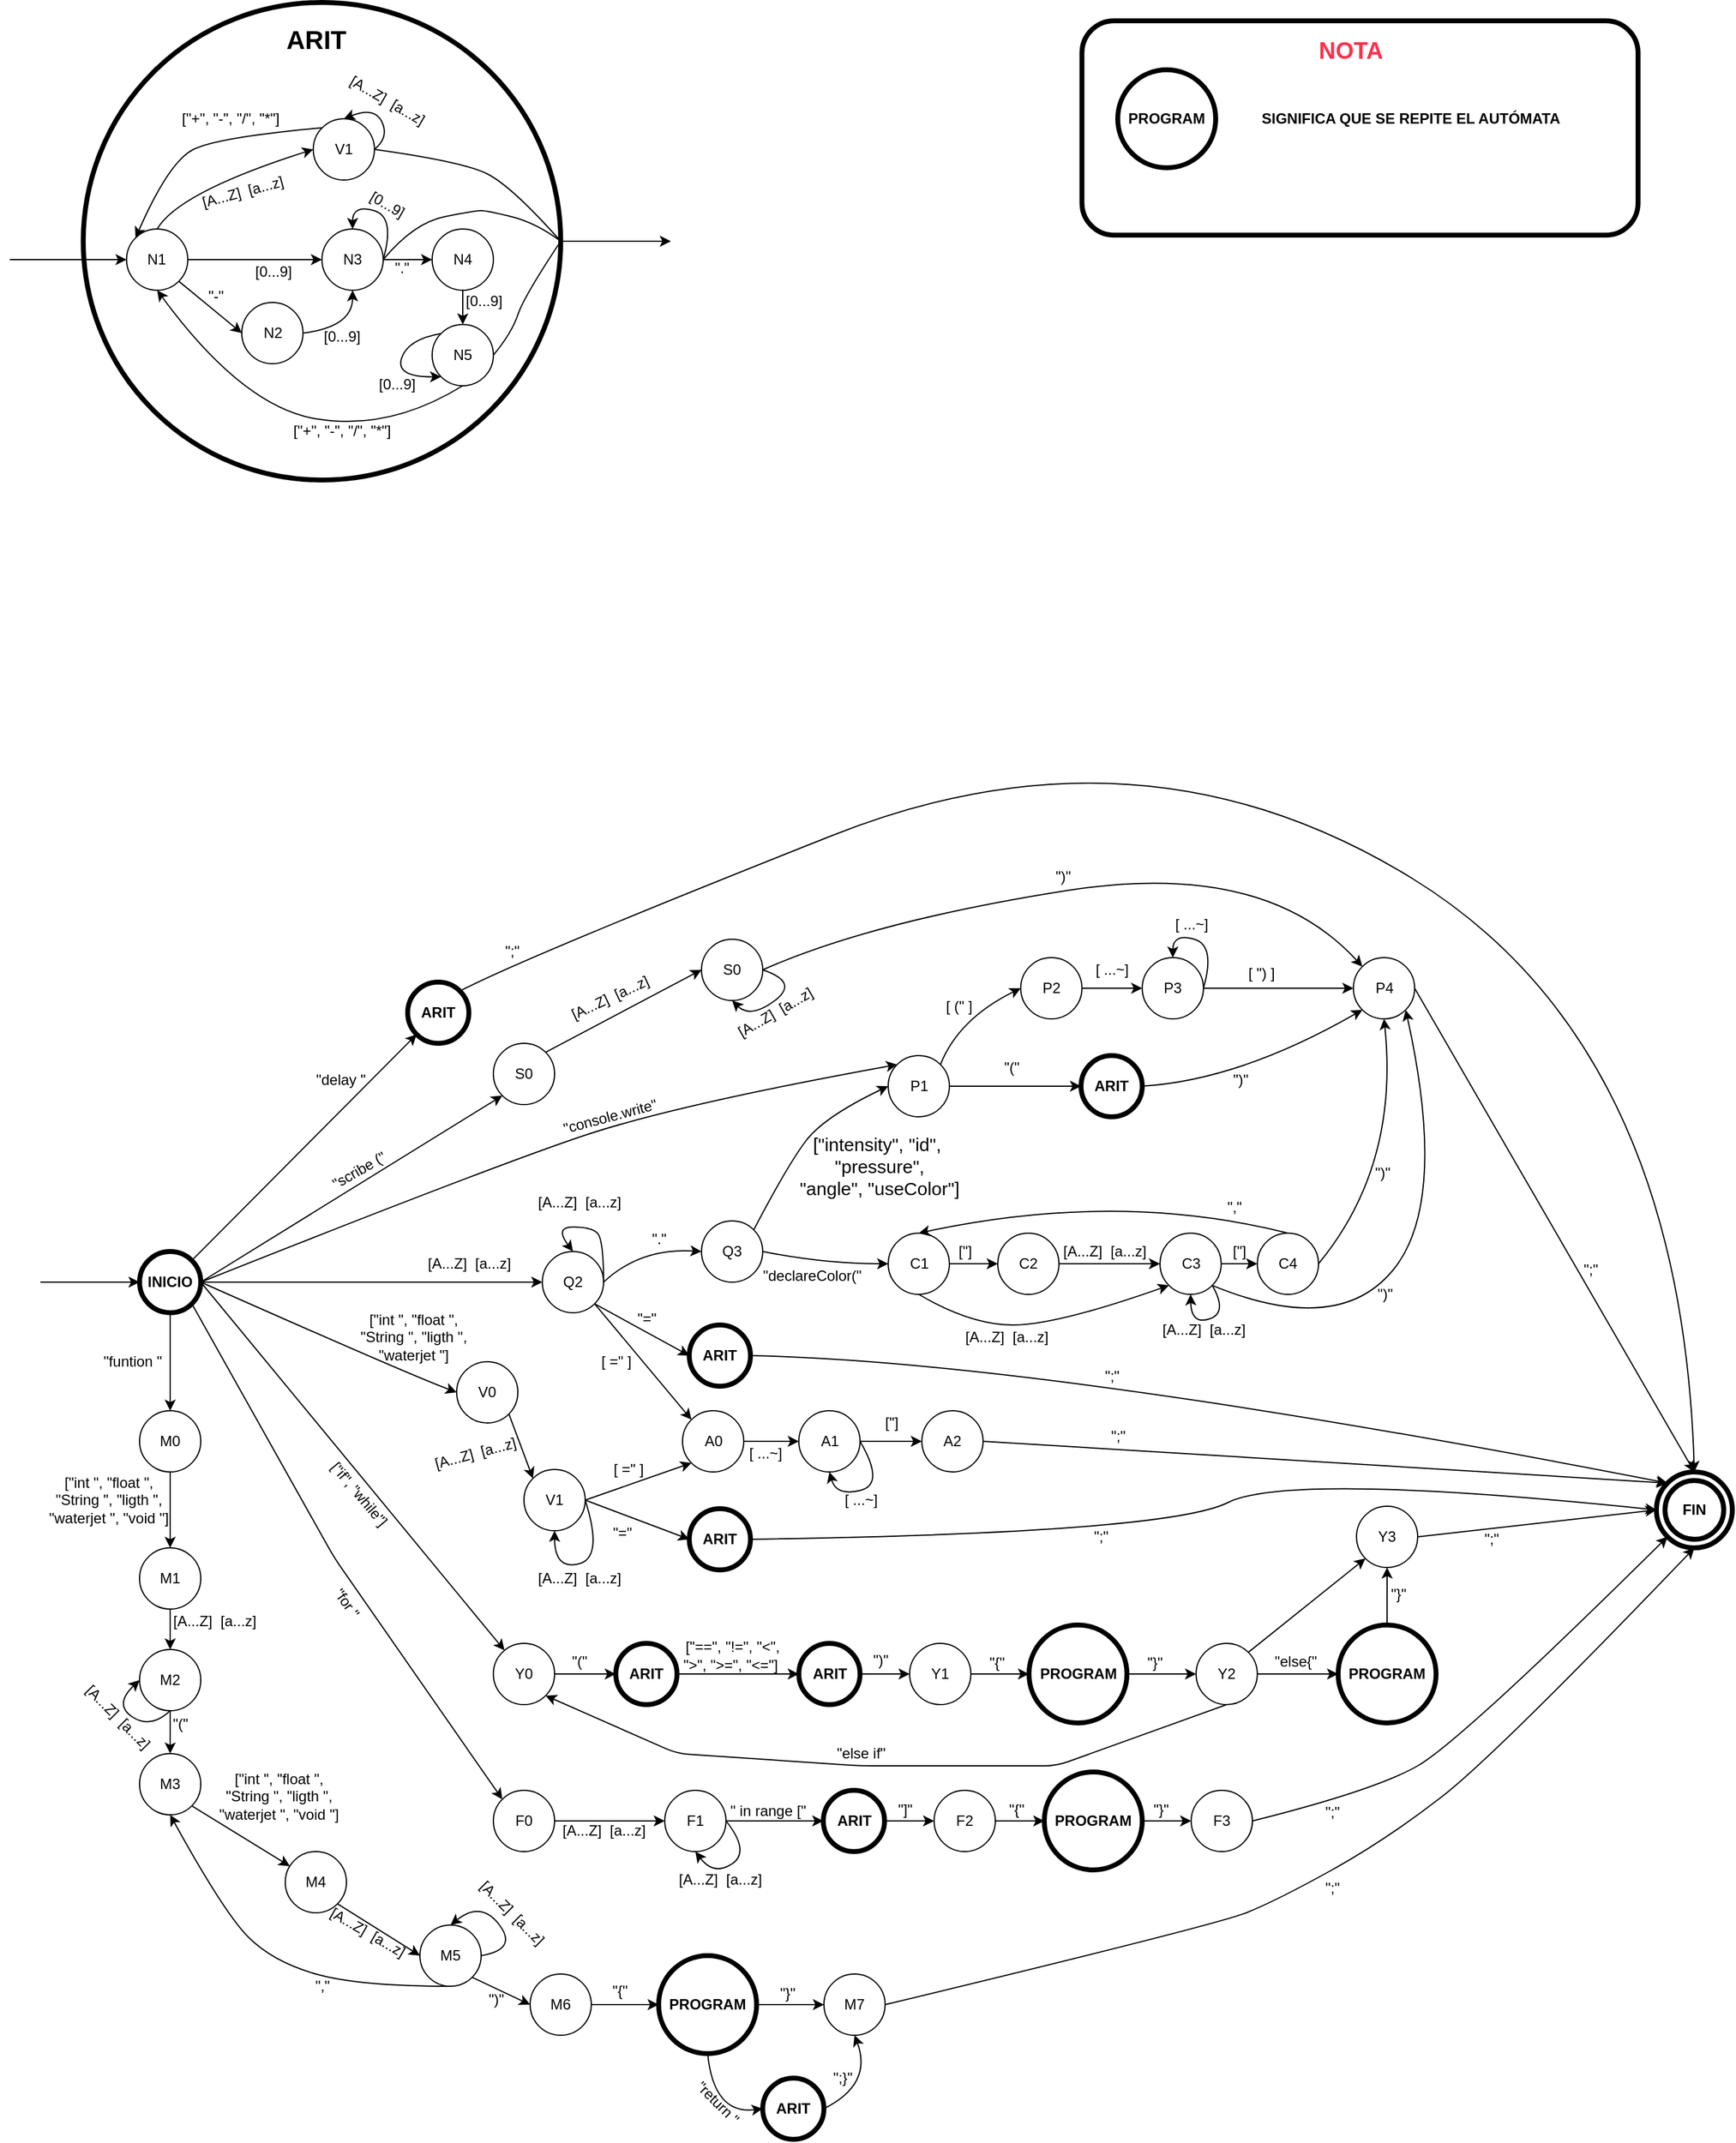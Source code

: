 <mxfile version="13.9.9" type="device"><diagram id="81dpfSUXIXTIvESRKnEu" name="Página-1"><mxGraphModel dx="1695" dy="510" grid="1" gridSize="10" guides="1" tooltips="1" connect="1" arrows="1" fold="1" page="1" pageScale="1" pageWidth="827" pageHeight="1169" background="#FFFFFF" math="0" shadow="0"><root><mxCell id="0"/><mxCell id="1" parent="0"/><mxCell id="HYuPQQwkxOTEkbxrYl1f-310" value="" style="rounded=1;whiteSpace=wrap;html=1;strokeColor=#000000;strokeWidth=4;fontSize=12;" parent="1" vertex="1"><mxGeometry x="145.75" y="365" width="454.25" height="175" as="geometry"/></mxCell><mxCell id="HYuPQQwkxOTEkbxrYl1f-113" style="edgeStyle=orthogonalEdgeStyle;rounded=0;orthogonalLoop=1;jettySize=auto;html=1;endArrow=classic;endFill=1;fontSize=21;" parent="1" source="HYuPQQwkxOTEkbxrYl1f-111" edge="1"><mxGeometry relative="1" as="geometry"><mxPoint x="-190" y="545" as="targetPoint"/></mxGeometry></mxCell><mxCell id="HYuPQQwkxOTEkbxrYl1f-111" value="" style="ellipse;whiteSpace=wrap;html=1;aspect=fixed;strokeWidth=4;" parent="1" vertex="1"><mxGeometry x="-670" y="350" width="390" height="390" as="geometry"/></mxCell><mxCell id="SQXsvRfgqrJQBlVa1qwh-6" style="edgeStyle=orthogonalEdgeStyle;rounded=0;orthogonalLoop=1;jettySize=auto;html=1;entryX=0;entryY=0.5;entryDx=0;entryDy=0;startArrow=none;startFill=0;endArrow=classic;endFill=1;" parent="1" source="SQXsvRfgqrJQBlVa1qwh-1" target="SQXsvRfgqrJQBlVa1qwh-3" edge="1"><mxGeometry relative="1" as="geometry"/></mxCell><mxCell id="HYuPQQwkxOTEkbxrYl1f-226" style="edgeStyle=orthogonalEdgeStyle;rounded=0;orthogonalLoop=1;jettySize=auto;html=1;entryX=0.5;entryY=0;entryDx=0;entryDy=0;endArrow=classic;endFill=1;fontSize=12;" parent="1" source="SQXsvRfgqrJQBlVa1qwh-1" target="HYuPQQwkxOTEkbxrYl1f-225" edge="1"><mxGeometry relative="1" as="geometry"/></mxCell><mxCell id="SQXsvRfgqrJQBlVa1qwh-1" value="INICIO" style="ellipse;whiteSpace=wrap;html=1;aspect=fixed;fontSize=12;fontStyle=1;strokeWidth=4;" parent="1" vertex="1"><mxGeometry x="-624" y="1370" width="50" height="50" as="geometry"/></mxCell><mxCell id="SQXsvRfgqrJQBlVa1qwh-3" value="Q2" style="ellipse;whiteSpace=wrap;html=1;aspect=fixed;" parent="1" vertex="1"><mxGeometry x="-295" y="1370" width="50" height="50" as="geometry"/></mxCell><mxCell id="SQXsvRfgqrJQBlVa1qwh-7" value="[A...Z]&amp;nbsp; [a...z]" style="text;html=1;align=center;verticalAlign=middle;resizable=0;points=[];autosize=1;" parent="1" vertex="1"><mxGeometry x="-395" y="1370" width="80" height="20" as="geometry"/></mxCell><mxCell id="SQXsvRfgqrJQBlVa1qwh-8" value="" style="curved=1;endArrow=classic;html=1;exitX=1;exitY=0.5;exitDx=0;exitDy=0;entryX=0.5;entryY=0;entryDx=0;entryDy=0;" parent="1" source="SQXsvRfgqrJQBlVa1qwh-3" target="SQXsvRfgqrJQBlVa1qwh-3" edge="1"><mxGeometry width="50" height="50" relative="1" as="geometry"><mxPoint x="-175" y="1420" as="sourcePoint"/><mxPoint x="-125" y="1370" as="targetPoint"/><Array as="points"><mxPoint x="-245" y="1360"/><mxPoint x="-255" y="1350"/><mxPoint x="-285" y="1350"/></Array></mxGeometry></mxCell><mxCell id="SQXsvRfgqrJQBlVa1qwh-9" value="[A...Z]&amp;nbsp; [a...z]" style="text;html=1;align=center;verticalAlign=middle;resizable=0;points=[];autosize=1;" parent="1" vertex="1"><mxGeometry x="-305" y="1320" width="80" height="20" as="geometry"/></mxCell><mxCell id="SQXsvRfgqrJQBlVa1qwh-10" value="V0" style="ellipse;whiteSpace=wrap;html=1;aspect=fixed;" parent="1" vertex="1"><mxGeometry x="-365" y="1460" width="50" height="50" as="geometry"/></mxCell><mxCell id="SQXsvRfgqrJQBlVa1qwh-12" value="Q3" style="ellipse;whiteSpace=wrap;html=1;aspect=fixed;" parent="1" vertex="1"><mxGeometry x="-165" y="1345" width="50" height="50" as="geometry"/></mxCell><mxCell id="SQXsvRfgqrJQBlVa1qwh-13" value="" style="curved=1;endArrow=classic;html=1;exitX=1;exitY=0.5;exitDx=0;exitDy=0;entryX=0;entryY=0.5;entryDx=0;entryDy=0;" parent="1" source="SQXsvRfgqrJQBlVa1qwh-3" target="SQXsvRfgqrJQBlVa1qwh-12" edge="1"><mxGeometry width="50" height="50" relative="1" as="geometry"><mxPoint x="-242.322" y="1422.678" as="sourcePoint"/><mxPoint x="-165" y="1455" as="targetPoint"/><Array as="points"><mxPoint x="-215" y="1367"/></Array></mxGeometry></mxCell><mxCell id="SQXsvRfgqrJQBlVa1qwh-14" value="&quot;.&quot;" style="text;html=1;align=center;verticalAlign=middle;resizable=0;points=[];autosize=1;" parent="1" vertex="1"><mxGeometry x="-215" y="1350" width="30" height="20" as="geometry"/></mxCell><mxCell id="SQXsvRfgqrJQBlVa1qwh-16" value="[&quot;intensity&quot;, &quot;id&quot;,&amp;nbsp; &lt;br&gt;&quot;pressure&quot;,&lt;br&gt;&quot;angle&quot;, &quot;useColor&quot;]" style="text;html=1;align=center;verticalAlign=middle;resizable=0;points=[];autosize=1;fontSize=15;" parent="1" vertex="1"><mxGeometry x="-95" y="1270" width="150" height="60" as="geometry"/></mxCell><mxCell id="SQXsvRfgqrJQBlVa1qwh-19" style="edgeStyle=orthogonalEdgeStyle;rounded=0;orthogonalLoop=1;jettySize=auto;html=1;startArrow=none;startFill=0;endArrow=classic;endFill=1;entryX=0;entryY=0.5;entryDx=0;entryDy=0;" parent="1" source="SQXsvRfgqrJQBlVa1qwh-17" target="SQXsvRfgqrJQBlVa1qwh-21" edge="1"><mxGeometry relative="1" as="geometry"><mxPoint x="92.5" y="1235" as="targetPoint"/></mxGeometry></mxCell><mxCell id="SQXsvRfgqrJQBlVa1qwh-17" value="P1" style="ellipse;whiteSpace=wrap;html=1;aspect=fixed;" parent="1" vertex="1"><mxGeometry x="-12.5" y="1210" width="50" height="50" as="geometry"/></mxCell><mxCell id="SQXsvRfgqrJQBlVa1qwh-20" value="&quot;(&quot;" style="text;html=1;align=center;verticalAlign=middle;resizable=0;points=[];autosize=1;" parent="1" vertex="1"><mxGeometry x="72.5" y="1210" width="30" height="20" as="geometry"/></mxCell><mxCell id="SQXsvRfgqrJQBlVa1qwh-21" value="ARIT" style="ellipse;whiteSpace=wrap;html=1;aspect=fixed;fontStyle=1;strokeWidth=4;" parent="1" vertex="1"><mxGeometry x="145" y="1210" width="50" height="50" as="geometry"/></mxCell><mxCell id="SQXsvRfgqrJQBlVa1qwh-32" value="" style="curved=1;endArrow=classic;html=1;exitX=1;exitY=0;exitDx=0;exitDy=0;entryX=0;entryY=0.5;entryDx=0;entryDy=0;" parent="1" source="SQXsvRfgqrJQBlVa1qwh-12" target="SQXsvRfgqrJQBlVa1qwh-17" edge="1"><mxGeometry width="50" height="50" relative="1" as="geometry"><mxPoint x="15" y="1350" as="sourcePoint"/><mxPoint x="-25" y="1235" as="targetPoint"/><Array as="points"><mxPoint x="-95" y="1300"/><mxPoint x="-65" y="1260"/></Array></mxGeometry></mxCell><mxCell id="SQXsvRfgqrJQBlVa1qwh-45" value="P4" style="ellipse;whiteSpace=wrap;html=1;aspect=fixed;" parent="1" vertex="1"><mxGeometry x="367.5" y="1130" width="50" height="50" as="geometry"/></mxCell><mxCell id="SQXsvRfgqrJQBlVa1qwh-55" style="edgeStyle=orthogonalEdgeStyle;rounded=0;orthogonalLoop=1;jettySize=auto;html=1;startArrow=none;startFill=0;endArrow=classic;endFill=1;entryX=0;entryY=0.5;entryDx=0;entryDy=0;" parent="1" source="SQXsvRfgqrJQBlVa1qwh-52" target="SQXsvRfgqrJQBlVa1qwh-56" edge="1"><mxGeometry relative="1" as="geometry"><mxPoint x="105" y="1380" as="targetPoint"/></mxGeometry></mxCell><mxCell id="SQXsvRfgqrJQBlVa1qwh-52" value="C1" style="ellipse;whiteSpace=wrap;html=1;aspect=fixed;" parent="1" vertex="1"><mxGeometry x="-12.5" y="1355" width="50" height="50" as="geometry"/></mxCell><mxCell id="SQXsvRfgqrJQBlVa1qwh-53" value="" style="curved=1;endArrow=classic;html=1;exitX=1;exitY=0.5;exitDx=0;exitDy=0;entryX=0;entryY=0.5;entryDx=0;entryDy=0;" parent="1" source="SQXsvRfgqrJQBlVa1qwh-12" target="SQXsvRfgqrJQBlVa1qwh-52" edge="1"><mxGeometry width="50" height="50" relative="1" as="geometry"><mxPoint x="115" y="1450" as="sourcePoint"/><mxPoint x="165" y="1400" as="targetPoint"/><Array as="points"><mxPoint x="-65" y="1380"/></Array></mxGeometry></mxCell><mxCell id="SQXsvRfgqrJQBlVa1qwh-54" value="&quot;declareColor(&quot;" style="text;html=1;align=center;verticalAlign=middle;resizable=0;points=[];autosize=1;" parent="1" vertex="1"><mxGeometry x="-125" y="1380" width="100" height="20" as="geometry"/></mxCell><mxCell id="SQXsvRfgqrJQBlVa1qwh-65" style="edgeStyle=orthogonalEdgeStyle;rounded=0;orthogonalLoop=1;jettySize=auto;html=1;entryX=0;entryY=0.5;entryDx=0;entryDy=0;startArrow=none;startFill=0;endArrow=classic;endFill=1;" parent="1" source="SQXsvRfgqrJQBlVa1qwh-56" target="SQXsvRfgqrJQBlVa1qwh-60" edge="1"><mxGeometry relative="1" as="geometry"/></mxCell><mxCell id="SQXsvRfgqrJQBlVa1qwh-56" value="C2" style="ellipse;whiteSpace=wrap;html=1;aspect=fixed;" parent="1" vertex="1"><mxGeometry x="77" y="1355" width="50" height="50" as="geometry"/></mxCell><mxCell id="SQXsvRfgqrJQBlVa1qwh-70" style="edgeStyle=orthogonalEdgeStyle;rounded=0;orthogonalLoop=1;jettySize=auto;html=1;entryX=0;entryY=0.5;entryDx=0;entryDy=0;startArrow=none;startFill=0;endArrow=classic;endFill=1;" parent="1" source="SQXsvRfgqrJQBlVa1qwh-60" target="SQXsvRfgqrJQBlVa1qwh-68" edge="1"><mxGeometry relative="1" as="geometry"/></mxCell><mxCell id="SQXsvRfgqrJQBlVa1qwh-60" value="C3" style="ellipse;whiteSpace=wrap;html=1;aspect=fixed;" parent="1" vertex="1"><mxGeometry x="209.5" y="1355" width="50" height="50" as="geometry"/></mxCell><mxCell id="SQXsvRfgqrJQBlVa1qwh-61" value="" style="curved=1;endArrow=classic;html=1;exitX=1;exitY=1;exitDx=0;exitDy=0;entryX=0.5;entryY=1;entryDx=0;entryDy=0;" parent="1" source="SQXsvRfgqrJQBlVa1qwh-60" target="SQXsvRfgqrJQBlVa1qwh-60" edge="1"><mxGeometry width="50" height="50" relative="1" as="geometry"><mxPoint x="165" y="1440" as="sourcePoint"/><mxPoint x="375" y="1530" as="targetPoint"/><Array as="points"><mxPoint x="265" y="1420"/><mxPoint x="235" y="1430"/></Array></mxGeometry></mxCell><mxCell id="SQXsvRfgqrJQBlVa1qwh-62" value="[A...Z]&amp;nbsp; [a...z]" style="text;html=1;align=center;verticalAlign=middle;resizable=0;points=[];autosize=1;" parent="1" vertex="1"><mxGeometry x="205" y="1424" width="80" height="20" as="geometry"/></mxCell><mxCell id="SQXsvRfgqrJQBlVa1qwh-64" value="[&quot;]" style="text;html=1;align=center;verticalAlign=middle;resizable=0;points=[];autosize=1;" parent="1" vertex="1"><mxGeometry x="35" y="1360" width="30" height="20" as="geometry"/></mxCell><mxCell id="SQXsvRfgqrJQBlVa1qwh-66" value="[A...Z]&amp;nbsp; [a...z]" style="text;html=1;align=center;verticalAlign=middle;resizable=0;points=[];autosize=1;" parent="1" vertex="1"><mxGeometry x="124" y="1360" width="80" height="20" as="geometry"/></mxCell><mxCell id="SQXsvRfgqrJQBlVa1qwh-68" value="C4" style="ellipse;whiteSpace=wrap;html=1;aspect=fixed;" parent="1" vertex="1"><mxGeometry x="289" y="1355" width="50" height="50" as="geometry"/></mxCell><mxCell id="SQXsvRfgqrJQBlVa1qwh-71" value="[&quot;]" style="text;html=1;align=center;verticalAlign=middle;resizable=0;points=[];autosize=1;" parent="1" vertex="1"><mxGeometry x="259" y="1360" width="30" height="20" as="geometry"/></mxCell><mxCell id="SQXsvRfgqrJQBlVa1qwh-74" value="&quot;)&quot;" style="text;html=1;align=center;verticalAlign=middle;resizable=0;points=[];autosize=1;" parent="1" vertex="1"><mxGeometry x="375.5" y="1296" width="30" height="20" as="geometry"/></mxCell><mxCell id="SQXsvRfgqrJQBlVa1qwh-75" value="" style="curved=1;endArrow=classic;html=1;exitX=1;exitY=0.5;exitDx=0;exitDy=0;entryX=0.5;entryY=1;entryDx=0;entryDy=0;" parent="1" source="SQXsvRfgqrJQBlVa1qwh-68" target="SQXsvRfgqrJQBlVa1qwh-45" edge="1"><mxGeometry width="50" height="50" relative="1" as="geometry"><mxPoint x="195" y="1350" as="sourcePoint"/><mxPoint x="565" y="1290" as="targetPoint"/><Array as="points"><mxPoint x="405" y="1300"/></Array></mxGeometry></mxCell><mxCell id="SQXsvRfgqrJQBlVa1qwh-76" value="" style="curved=1;endArrow=classic;html=1;exitX=0.5;exitY=0;exitDx=0;exitDy=0;entryX=0.5;entryY=0;entryDx=0;entryDy=0;" parent="1" source="SQXsvRfgqrJQBlVa1qwh-68" target="SQXsvRfgqrJQBlVa1qwh-52" edge="1"><mxGeometry width="50" height="50" relative="1" as="geometry"><mxPoint x="195" y="1350" as="sourcePoint"/><mxPoint x="245" y="1300" as="targetPoint"/><Array as="points"><mxPoint x="175" y="1320"/></Array></mxGeometry></mxCell><mxCell id="SQXsvRfgqrJQBlVa1qwh-77" value="&quot;,&quot;" style="text;html=1;align=center;verticalAlign=middle;resizable=0;points=[];autosize=1;" parent="1" vertex="1"><mxGeometry x="255" y="1324" width="30" height="20" as="geometry"/></mxCell><mxCell id="SQXsvRfgqrJQBlVa1qwh-79" value="" style="curved=1;endArrow=classic;html=1;exitX=0.5;exitY=1;exitDx=0;exitDy=0;entryX=0;entryY=1;entryDx=0;entryDy=0;" parent="1" source="SQXsvRfgqrJQBlVa1qwh-52" target="SQXsvRfgqrJQBlVa1qwh-60" edge="1"><mxGeometry width="50" height="50" relative="1" as="geometry"><mxPoint x="5" y="1350" as="sourcePoint"/><mxPoint x="55" y="1300" as="targetPoint"/><Array as="points"><mxPoint x="55" y="1430"/><mxPoint x="125" y="1430"/></Array></mxGeometry></mxCell><mxCell id="SQXsvRfgqrJQBlVa1qwh-80" value="[A...Z]&amp;nbsp; [a...z]" style="text;html=1;align=center;verticalAlign=middle;resizable=0;points=[];autosize=1;" parent="1" vertex="1"><mxGeometry x="44" y="1430" width="80" height="20" as="geometry"/></mxCell><mxCell id="SQXsvRfgqrJQBlVa1qwh-81" value="" style="curved=1;endArrow=classic;html=1;entryX=1;entryY=1;entryDx=0;entryDy=0;exitX=1;exitY=1;exitDx=0;exitDy=0;" parent="1" source="SQXsvRfgqrJQBlVa1qwh-60" target="SQXsvRfgqrJQBlVa1qwh-45" edge="1"><mxGeometry width="50" height="50" relative="1" as="geometry"><mxPoint x="435" y="1410" as="sourcePoint"/><mxPoint x="55" y="1300" as="targetPoint"/><Array as="points"><mxPoint x="355" y="1440"/><mxPoint x="445" y="1330"/></Array></mxGeometry></mxCell><mxCell id="SQXsvRfgqrJQBlVa1qwh-82" value="&quot;)&quot;" style="text;html=1;align=center;verticalAlign=middle;resizable=0;points=[];autosize=1;" parent="1" vertex="1"><mxGeometry x="377.5" y="1395" width="30" height="20" as="geometry"/></mxCell><mxCell id="HYuPQQwkxOTEkbxrYl1f-117" style="edgeStyle=orthogonalEdgeStyle;rounded=0;orthogonalLoop=1;jettySize=auto;html=1;entryX=0;entryY=0.5;entryDx=0;entryDy=0;endArrow=classic;endFill=1;fontSize=21;exitX=1;exitY=0.5;exitDx=0;exitDy=0;" parent="1" source="SQXsvRfgqrJQBlVa1qwh-84" target="SQXsvRfgqrJQBlVa1qwh-87" edge="1"><mxGeometry relative="1" as="geometry"><mxPoint x="130.25" y="1150" as="sourcePoint"/></mxGeometry></mxCell><mxCell id="SQXsvRfgqrJQBlVa1qwh-84" value="P2" style="ellipse;whiteSpace=wrap;html=1;aspect=fixed;" parent="1" vertex="1"><mxGeometry x="95.75" y="1130" width="50" height="50" as="geometry"/></mxCell><mxCell id="HYuPQQwkxOTEkbxrYl1f-120" style="edgeStyle=orthogonalEdgeStyle;rounded=0;orthogonalLoop=1;jettySize=auto;html=1;endArrow=classic;endFill=1;fontSize=21;" parent="1" source="SQXsvRfgqrJQBlVa1qwh-87" target="SQXsvRfgqrJQBlVa1qwh-45" edge="1"><mxGeometry relative="1" as="geometry"><mxPoint x="289" y="1155" as="targetPoint"/></mxGeometry></mxCell><mxCell id="SQXsvRfgqrJQBlVa1qwh-87" value="P3" style="ellipse;whiteSpace=wrap;html=1;aspect=fixed;" parent="1" vertex="1"><mxGeometry x="195" y="1130" width="50" height="50" as="geometry"/></mxCell><mxCell id="SQXsvRfgqrJQBlVa1qwh-89" value="[ ...~]" style="text;html=1;align=center;verticalAlign=middle;resizable=0;points=[];autosize=1;" parent="1" vertex="1"><mxGeometry x="150" y="1130" width="40" height="20" as="geometry"/></mxCell><mxCell id="SQXsvRfgqrJQBlVa1qwh-92" value="[ &quot;) ]" style="text;html=1;align=center;verticalAlign=middle;resizable=0;points=[];autosize=1;" parent="1" vertex="1"><mxGeometry x="271.5" y="1133" width="40" height="20" as="geometry"/></mxCell><mxCell id="HYuPQQwkxOTEkbxrYl1f-3" value="" style="curved=1;endArrow=classic;html=1;exitX=1;exitY=0.5;exitDx=0;exitDy=0;entryX=0;entryY=0;entryDx=0;entryDy=0;" parent="1" source="SQXsvRfgqrJQBlVa1qwh-1" target="SQXsvRfgqrJQBlVa1qwh-17" edge="1"><mxGeometry width="50" height="50" relative="1" as="geometry"><mxPoint x="-535" y="1360" as="sourcePoint"/><mxPoint x="-25" y="1235" as="targetPoint"/><Array as="points"><mxPoint x="-335" y="1300"/><mxPoint x="-185" y="1250"/></Array></mxGeometry></mxCell><mxCell id="HYuPQQwkxOTEkbxrYl1f-4" value="&quot;console.write&quot;" style="text;html=1;align=center;verticalAlign=middle;resizable=0;points=[];autosize=1;rotation=-15;" parent="1" vertex="1"><mxGeometry x="-285" y="1250" width="90" height="20" as="geometry"/></mxCell><mxCell id="HYuPQQwkxOTEkbxrYl1f-6" value="V1" style="ellipse;whiteSpace=wrap;html=1;aspect=fixed;" parent="1" vertex="1"><mxGeometry x="-310" y="1548" width="50" height="50" as="geometry"/></mxCell><mxCell id="HYuPQQwkxOTEkbxrYl1f-9" value="[A...Z]&amp;nbsp; [a...z]" style="text;html=1;align=center;verticalAlign=middle;resizable=0;points=[];autosize=1;rotation=-15;" parent="1" vertex="1"><mxGeometry x="-390" y="1525" width="80" height="20" as="geometry"/></mxCell><mxCell id="HYuPQQwkxOTEkbxrYl1f-10" value="" style="curved=1;endArrow=classic;html=1;exitX=1;exitY=0.5;exitDx=0;exitDy=0;entryX=0.5;entryY=1;entryDx=0;entryDy=0;" parent="1" source="HYuPQQwkxOTEkbxrYl1f-6" target="HYuPQQwkxOTEkbxrYl1f-6" edge="1"><mxGeometry width="50" height="50" relative="1" as="geometry"><mxPoint x="-330" y="1700" as="sourcePoint"/><mxPoint x="-280" y="1650" as="targetPoint"/><Array as="points"><mxPoint x="-245" y="1620"/><mxPoint x="-285" y="1630"/></Array></mxGeometry></mxCell><mxCell id="HYuPQQwkxOTEkbxrYl1f-11" value="[A...Z]&amp;nbsp; [a...z]" style="text;html=1;align=center;verticalAlign=middle;resizable=0;points=[];autosize=1;" parent="1" vertex="1"><mxGeometry x="-305" y="1627" width="80" height="20" as="geometry"/></mxCell><mxCell id="HYuPQQwkxOTEkbxrYl1f-13" value="" style="curved=1;endArrow=classic;html=1;exitX=1;exitY=0.5;exitDx=0;exitDy=0;entryX=0;entryY=0.5;entryDx=0;entryDy=0;" parent="1" source="SQXsvRfgqrJQBlVa1qwh-1" target="SQXsvRfgqrJQBlVa1qwh-10" edge="1"><mxGeometry width="50" height="50" relative="1" as="geometry"><mxPoint x="-195" y="1420" as="sourcePoint"/><mxPoint x="-145" y="1370" as="targetPoint"/><Array as="points"><mxPoint x="-405" y="1470"/></Array></mxGeometry></mxCell><mxCell id="HYuPQQwkxOTEkbxrYl1f-14" value="[&quot;int &quot;, &quot;float &quot;, &lt;br&gt;&quot;String &quot;, &quot;ligth &quot;, &lt;br&gt;&quot;waterjet &quot;]" style="text;html=1;strokeColor=none;fillColor=none;align=center;verticalAlign=middle;whiteSpace=wrap;rounded=0;" parent="1" vertex="1"><mxGeometry x="-475" y="1415" width="150" height="50" as="geometry"/></mxCell><mxCell id="HYuPQQwkxOTEkbxrYl1f-20" value="&quot;=&quot;" style="text;html=1;align=center;verticalAlign=middle;resizable=0;points=[];autosize=1;" parent="1" vertex="1"><mxGeometry x="-245" y="1590" width="30" height="20" as="geometry"/></mxCell><mxCell id="HYuPQQwkxOTEkbxrYl1f-68" value="ARIT" style="ellipse;whiteSpace=wrap;html=1;aspect=fixed;strokeWidth=4;fontStyle=1" parent="1" vertex="1"><mxGeometry x="-175" y="1430" width="50" height="50" as="geometry"/></mxCell><mxCell id="HYuPQQwkxOTEkbxrYl1f-69" value="" style="curved=1;endArrow=classic;html=1;exitX=1;exitY=1;exitDx=0;exitDy=0;entryX=0;entryY=0.5;entryDx=0;entryDy=0;" parent="1" source="SQXsvRfgqrJQBlVa1qwh-3" target="HYuPQQwkxOTEkbxrYl1f-68" edge="1"><mxGeometry width="50" height="50" relative="1" as="geometry"><mxPoint x="-205" y="1490" as="sourcePoint"/><mxPoint x="-155" y="1440" as="targetPoint"/><Array as="points"/></mxGeometry></mxCell><mxCell id="HYuPQQwkxOTEkbxrYl1f-70" value="&quot;=&quot;" style="text;html=1;align=center;verticalAlign=middle;resizable=0;points=[];autosize=1;" parent="1" vertex="1"><mxGeometry x="-225" y="1415" width="30" height="20" as="geometry"/></mxCell><mxCell id="HYuPQQwkxOTEkbxrYl1f-100" style="edgeStyle=orthogonalEdgeStyle;rounded=0;orthogonalLoop=1;jettySize=auto;html=1;entryX=0;entryY=0.5;entryDx=0;entryDy=0;" parent="1" source="HYuPQQwkxOTEkbxrYl1f-71" target="HYuPQQwkxOTEkbxrYl1f-72" edge="1"><mxGeometry relative="1" as="geometry"/></mxCell><mxCell id="HYuPQQwkxOTEkbxrYl1f-71" value="N1" style="ellipse;whiteSpace=wrap;html=1;aspect=fixed;" parent="1" vertex="1"><mxGeometry x="-634.62" y="535" width="50" height="50" as="geometry"/></mxCell><mxCell id="HYuPQQwkxOTEkbxrYl1f-84" style="edgeStyle=orthogonalEdgeStyle;rounded=0;orthogonalLoop=1;jettySize=auto;html=1;entryX=0;entryY=0.5;entryDx=0;entryDy=0;" parent="1" source="HYuPQQwkxOTEkbxrYl1f-72" target="HYuPQQwkxOTEkbxrYl1f-83" edge="1"><mxGeometry relative="1" as="geometry"/></mxCell><mxCell id="HYuPQQwkxOTEkbxrYl1f-72" value="N3" style="ellipse;whiteSpace=wrap;html=1;aspect=fixed;" parent="1" vertex="1"><mxGeometry x="-475" y="535" width="50" height="50" as="geometry"/></mxCell><mxCell id="HYuPQQwkxOTEkbxrYl1f-74" value="[0...9]" style="text;html=1;align=center;verticalAlign=middle;resizable=0;points=[];autosize=1;" parent="1" vertex="1"><mxGeometry x="-540" y="560" width="50" height="20" as="geometry"/></mxCell><mxCell id="HYuPQQwkxOTEkbxrYl1f-75" value="N2" style="ellipse;whiteSpace=wrap;html=1;aspect=fixed;" parent="1" vertex="1"><mxGeometry x="-540.5" y="595" width="50" height="50" as="geometry"/></mxCell><mxCell id="HYuPQQwkxOTEkbxrYl1f-76" value="" style="curved=1;endArrow=classic;html=1;exitX=1;exitY=1;exitDx=0;exitDy=0;entryX=0;entryY=0.5;entryDx=0;entryDy=0;" parent="1" source="HYuPQQwkxOTEkbxrYl1f-71" target="HYuPQQwkxOTEkbxrYl1f-75" edge="1"><mxGeometry width="50" height="50" relative="1" as="geometry"><mxPoint x="-562.12" y="645" as="sourcePoint"/><mxPoint x="-512.12" y="595" as="targetPoint"/><Array as="points"/></mxGeometry></mxCell><mxCell id="HYuPQQwkxOTEkbxrYl1f-77" value="" style="curved=1;endArrow=classic;html=1;exitX=1;exitY=0.5;exitDx=0;exitDy=0;entryX=0.5;entryY=1;entryDx=0;entryDy=0;" parent="1" source="HYuPQQwkxOTEkbxrYl1f-75" target="HYuPQQwkxOTEkbxrYl1f-72" edge="1"><mxGeometry width="50" height="50" relative="1" as="geometry"><mxPoint x="-525" y="645" as="sourcePoint"/><mxPoint x="-475" y="595" as="targetPoint"/><Array as="points"><mxPoint x="-450" y="615"/></Array></mxGeometry></mxCell><mxCell id="HYuPQQwkxOTEkbxrYl1f-78" value="&quot;-&quot;" style="text;html=1;align=center;verticalAlign=middle;resizable=0;points=[];autosize=1;" parent="1" vertex="1"><mxGeometry x="-577.5" y="580" width="30" height="20" as="geometry"/></mxCell><mxCell id="HYuPQQwkxOTEkbxrYl1f-80" value="[0...9]" style="text;html=1;align=center;verticalAlign=middle;resizable=0;points=[];autosize=1;" parent="1" vertex="1"><mxGeometry x="-484" y="613" width="50" height="20" as="geometry"/></mxCell><mxCell id="HYuPQQwkxOTEkbxrYl1f-81" value="" style="curved=1;endArrow=classic;html=1;entryX=0.5;entryY=0;entryDx=0;entryDy=0;exitX=1;exitY=0.5;exitDx=0;exitDy=0;" parent="1" source="HYuPQQwkxOTEkbxrYl1f-72" target="HYuPQQwkxOTEkbxrYl1f-72" edge="1"><mxGeometry width="50" height="50" relative="1" as="geometry"><mxPoint x="-525" y="645" as="sourcePoint"/><mxPoint x="-475" y="595" as="targetPoint"/><Array as="points"><mxPoint x="-415" y="525"/><mxPoint x="-450" y="515"/></Array></mxGeometry></mxCell><mxCell id="HYuPQQwkxOTEkbxrYl1f-82" value="[0...9]" style="text;html=1;align=center;verticalAlign=middle;resizable=0;points=[];autosize=1;rotation=30;" parent="1" vertex="1"><mxGeometry x="-447" y="505" width="50" height="20" as="geometry"/></mxCell><mxCell id="HYuPQQwkxOTEkbxrYl1f-92" style="edgeStyle=orthogonalEdgeStyle;rounded=0;orthogonalLoop=1;jettySize=auto;html=1;entryX=0.5;entryY=0;entryDx=0;entryDy=0;" parent="1" source="HYuPQQwkxOTEkbxrYl1f-83" target="HYuPQQwkxOTEkbxrYl1f-89" edge="1"><mxGeometry relative="1" as="geometry"/></mxCell><mxCell id="HYuPQQwkxOTEkbxrYl1f-83" value="N4" style="ellipse;whiteSpace=wrap;html=1;aspect=fixed;" parent="1" vertex="1"><mxGeometry x="-385" y="535" width="50" height="50" as="geometry"/></mxCell><mxCell id="HYuPQQwkxOTEkbxrYl1f-85" value="&quot;.&quot;" style="text;html=1;align=center;verticalAlign=middle;resizable=0;points=[];autosize=1;" parent="1" vertex="1"><mxGeometry x="-425" y="557" width="30" height="20" as="geometry"/></mxCell><mxCell id="HYuPQQwkxOTEkbxrYl1f-87" value="[0...9]" style="text;html=1;align=center;verticalAlign=middle;resizable=0;points=[];autosize=1;" parent="1" vertex="1"><mxGeometry x="-368.25" y="584" width="50" height="20" as="geometry"/></mxCell><mxCell id="HYuPQQwkxOTEkbxrYl1f-89" value="N5" style="ellipse;whiteSpace=wrap;html=1;aspect=fixed;" parent="1" vertex="1"><mxGeometry x="-385" y="613" width="50" height="50" as="geometry"/></mxCell><mxCell id="HYuPQQwkxOTEkbxrYl1f-90" value="" style="curved=1;endArrow=classic;html=1;entryX=0;entryY=1;entryDx=0;entryDy=0;exitX=0;exitY=0;exitDx=0;exitDy=0;" parent="1" source="HYuPQQwkxOTEkbxrYl1f-89" target="HYuPQQwkxOTEkbxrYl1f-89" edge="1"><mxGeometry width="50" height="50" relative="1" as="geometry"><mxPoint x="-625" y="723" as="sourcePoint"/><mxPoint x="-575" y="673" as="targetPoint"/><Array as="points"><mxPoint x="-405" y="625"/><mxPoint x="-415" y="656"/></Array></mxGeometry></mxCell><mxCell id="HYuPQQwkxOTEkbxrYl1f-91" value="[0...9]" style="text;html=1;align=center;verticalAlign=middle;resizable=0;points=[];autosize=1;" parent="1" vertex="1"><mxGeometry x="-439" y="652" width="50" height="20" as="geometry"/></mxCell><mxCell id="HYuPQQwkxOTEkbxrYl1f-93" value="V1" style="ellipse;whiteSpace=wrap;html=1;aspect=fixed;" parent="1" vertex="1"><mxGeometry x="-482.12" y="445" width="50" height="50" as="geometry"/></mxCell><mxCell id="HYuPQQwkxOTEkbxrYl1f-94" value="" style="curved=1;endArrow=classic;html=1;exitX=0.5;exitY=0;exitDx=0;exitDy=0;entryX=0;entryY=0.5;entryDx=0;entryDy=0;" parent="1" source="HYuPQQwkxOTEkbxrYl1f-71" target="HYuPQQwkxOTEkbxrYl1f-93" edge="1"><mxGeometry width="50" height="50" relative="1" as="geometry"><mxPoint x="-562.12" y="645" as="sourcePoint"/><mxPoint x="-512.12" y="595" as="targetPoint"/><Array as="points"><mxPoint x="-592.12" y="505"/></Array></mxGeometry></mxCell><mxCell id="HYuPQQwkxOTEkbxrYl1f-95" value="[A...Z]&amp;nbsp; [a...z]" style="text;html=1;align=center;verticalAlign=middle;resizable=0;points=[];autosize=1;rotation=-15;" parent="1" vertex="1"><mxGeometry x="-580.12" y="495" width="80" height="20" as="geometry"/></mxCell><mxCell id="HYuPQQwkxOTEkbxrYl1f-96" value="" style="curved=1;endArrow=classic;html=1;exitX=1;exitY=0.5;exitDx=0;exitDy=0;entryX=0.5;entryY=0;entryDx=0;entryDy=0;" parent="1" source="HYuPQQwkxOTEkbxrYl1f-93" target="HYuPQQwkxOTEkbxrYl1f-93" edge="1"><mxGeometry width="50" height="50" relative="1" as="geometry"><mxPoint x="-562.12" y="645" as="sourcePoint"/><mxPoint x="-512.12" y="595" as="targetPoint"/><Array as="points"><mxPoint x="-420" y="460"/><mxPoint x="-432.12" y="435"/></Array></mxGeometry></mxCell><mxCell id="HYuPQQwkxOTEkbxrYl1f-99" value="" style="curved=1;endArrow=classic;html=1;entryX=0.5;entryY=1;entryDx=0;entryDy=0;exitX=0.5;exitY=1;exitDx=0;exitDy=0;" parent="1" source="HYuPQQwkxOTEkbxrYl1f-89" target="HYuPQQwkxOTEkbxrYl1f-71" edge="1"><mxGeometry width="50" height="50" relative="1" as="geometry"><mxPoint x="-420" y="740" as="sourcePoint"/><mxPoint x="-560" y="710" as="targetPoint"/><Array as="points"><mxPoint x="-420" y="700"/><mxPoint x="-540" y="680"/></Array></mxGeometry></mxCell><mxCell id="HYuPQQwkxOTEkbxrYl1f-101" value="[&quot;+&quot;, &quot;-&quot;, &quot;/&quot;, &quot;*&quot;]" style="text;html=1;align=center;verticalAlign=middle;resizable=0;points=[];autosize=1;" parent="1" vertex="1"><mxGeometry x="-509" y="690" width="100" height="20" as="geometry"/></mxCell><mxCell id="HYuPQQwkxOTEkbxrYl1f-102" value="" style="curved=1;endArrow=classic;html=1;entryX=0;entryY=0;entryDx=0;entryDy=0;exitX=0;exitY=0;exitDx=0;exitDy=0;" parent="1" source="HYuPQQwkxOTEkbxrYl1f-93" target="HYuPQQwkxOTEkbxrYl1f-71" edge="1"><mxGeometry width="50" height="50" relative="1" as="geometry"><mxPoint x="-470" y="580" as="sourcePoint"/><mxPoint x="-420" y="530" as="targetPoint"/><Array as="points"><mxPoint x="-560" y="460"/><mxPoint x="-600" y="480"/></Array></mxGeometry></mxCell><mxCell id="HYuPQQwkxOTEkbxrYl1f-103" value="[&quot;+&quot;, &quot;-&quot;, &quot;/&quot;, &quot;*&quot;]" style="text;html=1;align=center;verticalAlign=middle;resizable=0;points=[];autosize=1;" parent="1" vertex="1"><mxGeometry x="-600" y="435" width="100" height="20" as="geometry"/></mxCell><mxCell id="HYuPQQwkxOTEkbxrYl1f-106" value="[A...Z]&amp;nbsp; [a...z]" style="text;html=1;align=center;verticalAlign=middle;resizable=0;points=[];autosize=1;rotation=30;" parent="1" vertex="1"><mxGeometry x="-462" y="420" width="80" height="20" as="geometry"/></mxCell><mxCell id="HYuPQQwkxOTEkbxrYl1f-107" value="" style="endArrow=classic;html=1;entryX=0;entryY=0.5;entryDx=0;entryDy=0;" parent="1" target="HYuPQQwkxOTEkbxrYl1f-71" edge="1"><mxGeometry width="50" height="50" relative="1" as="geometry"><mxPoint x="-730" y="560" as="sourcePoint"/><mxPoint x="-490" y="530" as="targetPoint"/></mxGeometry></mxCell><mxCell id="HYuPQQwkxOTEkbxrYl1f-108" value="" style="curved=1;endArrow=none;html=1;exitX=1;exitY=0.5;exitDx=0;exitDy=0;endFill=0;entryX=1;entryY=0.5;entryDx=0;entryDy=0;" parent="1" source="HYuPQQwkxOTEkbxrYl1f-72" target="HYuPQQwkxOTEkbxrYl1f-111" edge="1"><mxGeometry width="50" height="50" relative="1" as="geometry"><mxPoint x="-380" y="610" as="sourcePoint"/><mxPoint x="-280" y="550" as="targetPoint"/><Array as="points"><mxPoint x="-400" y="530"/><mxPoint x="-350" y="520"/><mxPoint x="-340" y="520"/><mxPoint x="-300" y="530"/></Array></mxGeometry></mxCell><mxCell id="HYuPQQwkxOTEkbxrYl1f-109" value="" style="curved=1;endArrow=none;html=1;exitX=1;exitY=0.5;exitDx=0;exitDy=0;entryX=1;entryY=0.5;entryDx=0;entryDy=0;endFill=0;" parent="1" source="HYuPQQwkxOTEkbxrYl1f-89" target="HYuPQQwkxOTEkbxrYl1f-111" edge="1"><mxGeometry width="50" height="50" relative="1" as="geometry"><mxPoint x="-380" y="610" as="sourcePoint"/><mxPoint x="-230" y="550" as="targetPoint"/><Array as="points"><mxPoint x="-320" y="620"/><mxPoint x="-310" y="590"/></Array></mxGeometry></mxCell><mxCell id="HYuPQQwkxOTEkbxrYl1f-110" value="" style="curved=1;endArrow=none;html=1;exitX=1;exitY=0.5;exitDx=0;exitDy=0;entryX=1;entryY=0.5;entryDx=0;entryDy=0;endFill=0;" parent="1" source="HYuPQQwkxOTEkbxrYl1f-93" target="HYuPQQwkxOTEkbxrYl1f-111" edge="1"><mxGeometry width="50" height="50" relative="1" as="geometry"><mxPoint x="-380" y="610" as="sourcePoint"/><mxPoint x="-230" y="550" as="targetPoint"/><Array as="points"><mxPoint x="-360" y="480"/><mxPoint x="-320" y="500"/></Array></mxGeometry></mxCell><mxCell id="HYuPQQwkxOTEkbxrYl1f-112" value="ARIT" style="text;html=1;align=center;verticalAlign=middle;resizable=0;points=[];autosize=1;fontSize=21;fontStyle=1" parent="1" vertex="1"><mxGeometry x="-510" y="365" width="60" height="30" as="geometry"/></mxCell><mxCell id="HYuPQQwkxOTEkbxrYl1f-114" value="" style="curved=1;endArrow=classic;html=1;fontSize=21;entryX=0;entryY=0.5;entryDx=0;entryDy=0;exitX=1;exitY=0;exitDx=0;exitDy=0;" parent="1" source="SQXsvRfgqrJQBlVa1qwh-17" target="SQXsvRfgqrJQBlVa1qwh-84" edge="1"><mxGeometry width="50" height="50" relative="1" as="geometry"><mxPoint x="-85" y="1110" as="sourcePoint"/><mxPoint x="-35" y="1060" as="targetPoint"/><Array as="points"><mxPoint x="45" y="1180"/></Array></mxGeometry></mxCell><mxCell id="HYuPQQwkxOTEkbxrYl1f-116" value="[ (&quot; ]" style="text;html=1;align=center;verticalAlign=middle;resizable=0;points=[];autosize=1;" parent="1" vertex="1"><mxGeometry x="25" y="1160" width="40" height="20" as="geometry"/></mxCell><mxCell id="HYuPQQwkxOTEkbxrYl1f-118" value="" style="curved=1;endArrow=classic;html=1;fontSize=21;entryX=0.5;entryY=0;entryDx=0;entryDy=0;exitX=1;exitY=0.5;exitDx=0;exitDy=0;" parent="1" source="SQXsvRfgqrJQBlVa1qwh-87" target="SQXsvRfgqrJQBlVa1qwh-87" edge="1"><mxGeometry width="50" height="50" relative="1" as="geometry"><mxPoint x="175" y="1210" as="sourcePoint"/><mxPoint x="225" y="1160" as="targetPoint"/><Array as="points"><mxPoint x="255" y="1120"/><mxPoint x="220" y="1110"/></Array></mxGeometry></mxCell><mxCell id="HYuPQQwkxOTEkbxrYl1f-119" value="[ ...~]" style="text;html=1;align=center;verticalAlign=middle;resizable=0;points=[];autosize=1;" parent="1" vertex="1"><mxGeometry x="214.5" y="1093" width="40" height="20" as="geometry"/></mxCell><mxCell id="HYuPQQwkxOTEkbxrYl1f-121" value="" style="curved=1;endArrow=classic;html=1;fontSize=21;entryX=0;entryY=1;entryDx=0;entryDy=0;exitX=1;exitY=0.5;exitDx=0;exitDy=0;" parent="1" source="SQXsvRfgqrJQBlVa1qwh-21" target="SQXsvRfgqrJQBlVa1qwh-45" edge="1"><mxGeometry width="50" height="50" relative="1" as="geometry"><mxPoint x="175" y="1310" as="sourcePoint"/><mxPoint x="225" y="1260" as="targetPoint"/><Array as="points"><mxPoint x="275" y="1230"/></Array></mxGeometry></mxCell><mxCell id="HYuPQQwkxOTEkbxrYl1f-122" value="&lt;font style=&quot;font-size: 12px&quot;&gt;&quot;)&quot;&lt;/font&gt;" style="text;html=1;align=center;verticalAlign=middle;resizable=0;points=[];autosize=1;fontSize=12;" parent="1" vertex="1"><mxGeometry x="260" y="1220" width="30" height="20" as="geometry"/></mxCell><mxCell id="HYuPQQwkxOTEkbxrYl1f-129" style="edgeStyle=orthogonalEdgeStyle;rounded=0;orthogonalLoop=1;jettySize=auto;html=1;entryX=0;entryY=0.5;entryDx=0;entryDy=0;endArrow=classic;endFill=1;fontSize=12;" parent="1" source="HYuPQQwkxOTEkbxrYl1f-123" target="HYuPQQwkxOTEkbxrYl1f-127" edge="1"><mxGeometry relative="1" as="geometry"/></mxCell><mxCell id="HYuPQQwkxOTEkbxrYl1f-123" value="A0" style="ellipse;whiteSpace=wrap;html=1;aspect=fixed;" parent="1" vertex="1"><mxGeometry x="-180.5" y="1500" width="50" height="50" as="geometry"/></mxCell><mxCell id="HYuPQQwkxOTEkbxrYl1f-124" value="" style="endArrow=classic;html=1;fontSize=12;entryX=0;entryY=0;entryDx=0;entryDy=0;exitX=1;exitY=1;exitDx=0;exitDy=0;" parent="1" source="SQXsvRfgqrJQBlVa1qwh-3" target="HYuPQQwkxOTEkbxrYl1f-123" edge="1"><mxGeometry width="50" height="50" relative="1" as="geometry"><mxPoint x="-285" y="1450" as="sourcePoint"/><mxPoint x="-65" y="1360" as="targetPoint"/></mxGeometry></mxCell><mxCell id="HYuPQQwkxOTEkbxrYl1f-126" value="[ =&quot; ]" style="text;html=1;align=center;verticalAlign=middle;resizable=0;points=[];autosize=1;fontSize=12;" parent="1" vertex="1"><mxGeometry x="-255" y="1450" width="40" height="20" as="geometry"/></mxCell><mxCell id="HYuPQQwkxOTEkbxrYl1f-133" style="edgeStyle=orthogonalEdgeStyle;rounded=0;orthogonalLoop=1;jettySize=auto;html=1;entryX=0;entryY=0.5;entryDx=0;entryDy=0;endArrow=classic;endFill=1;fontSize=12;" parent="1" source="HYuPQQwkxOTEkbxrYl1f-127" target="HYuPQQwkxOTEkbxrYl1f-128" edge="1"><mxGeometry relative="1" as="geometry"/></mxCell><mxCell id="HYuPQQwkxOTEkbxrYl1f-127" value="A1" style="ellipse;whiteSpace=wrap;html=1;aspect=fixed;" parent="1" vertex="1"><mxGeometry x="-85.5" y="1500" width="50" height="50" as="geometry"/></mxCell><mxCell id="HYuPQQwkxOTEkbxrYl1f-128" value="A2" style="ellipse;whiteSpace=wrap;html=1;aspect=fixed;" parent="1" vertex="1"><mxGeometry x="15" y="1500" width="50" height="50" as="geometry"/></mxCell><mxCell id="HYuPQQwkxOTEkbxrYl1f-130" value="[ ...~]" style="text;html=1;align=center;verticalAlign=middle;resizable=0;points=[];autosize=1;" parent="1" vertex="1"><mxGeometry x="-133.5" y="1525" width="40" height="20" as="geometry"/></mxCell><mxCell id="HYuPQQwkxOTEkbxrYl1f-131" value="" style="curved=1;endArrow=classic;html=1;fontSize=12;entryX=0.5;entryY=1;entryDx=0;entryDy=0;exitX=1;exitY=0.5;exitDx=0;exitDy=0;" parent="1" source="HYuPQQwkxOTEkbxrYl1f-127" target="HYuPQQwkxOTEkbxrYl1f-127" edge="1"><mxGeometry width="50" height="50" relative="1" as="geometry"><mxPoint x="-115" y="1610" as="sourcePoint"/><mxPoint x="-65" y="1560" as="targetPoint"/><Array as="points"><mxPoint x="-15" y="1560"/><mxPoint x="-55" y="1570"/></Array></mxGeometry></mxCell><mxCell id="HYuPQQwkxOTEkbxrYl1f-132" value="[ ...~]" style="text;html=1;align=center;verticalAlign=middle;resizable=0;points=[];autosize=1;" parent="1" vertex="1"><mxGeometry x="-55.5" y="1563" width="40" height="20" as="geometry"/></mxCell><mxCell id="HYuPQQwkxOTEkbxrYl1f-134" value="[&quot;]" style="text;html=1;align=center;verticalAlign=middle;resizable=0;points=[];autosize=1;fontSize=12;" parent="1" vertex="1"><mxGeometry x="-25" y="1500" width="30" height="20" as="geometry"/></mxCell><mxCell id="HYuPQQwkxOTEkbxrYl1f-135" value="" style="endArrow=classic;html=1;fontSize=12;exitX=1;exitY=0.5;exitDx=0;exitDy=0;entryX=0;entryY=1;entryDx=0;entryDy=0;" parent="1" source="HYuPQQwkxOTEkbxrYl1f-6" target="HYuPQQwkxOTEkbxrYl1f-123" edge="1"><mxGeometry width="50" height="50" relative="1" as="geometry"><mxPoint x="-85" y="1620" as="sourcePoint"/><mxPoint x="-35" y="1570" as="targetPoint"/></mxGeometry></mxCell><mxCell id="HYuPQQwkxOTEkbxrYl1f-136" value="[ =&quot; ]" style="text;html=1;align=center;verticalAlign=middle;resizable=0;points=[];autosize=1;fontSize=12;" parent="1" vertex="1"><mxGeometry x="-245" y="1538" width="40" height="20" as="geometry"/></mxCell><mxCell id="HYuPQQwkxOTEkbxrYl1f-137" value="ARIT" style="ellipse;whiteSpace=wrap;html=1;aspect=fixed;strokeWidth=4;fontStyle=1" parent="1" vertex="1"><mxGeometry x="-175" y="1580" width="50" height="50" as="geometry"/></mxCell><mxCell id="HYuPQQwkxOTEkbxrYl1f-138" value="" style="endArrow=classic;html=1;fontSize=12;entryX=0;entryY=0.5;entryDx=0;entryDy=0;exitX=1;exitY=0.5;exitDx=0;exitDy=0;" parent="1" source="HYuPQQwkxOTEkbxrYl1f-6" target="HYuPQQwkxOTEkbxrYl1f-137" edge="1"><mxGeometry width="50" height="50" relative="1" as="geometry"><mxPoint x="-195" y="1620" as="sourcePoint"/><mxPoint x="-145" y="1570" as="targetPoint"/></mxGeometry></mxCell><mxCell id="HYuPQQwkxOTEkbxrYl1f-142" value="" style="endArrow=classic;html=1;fontSize=12;entryX=0;entryY=0;entryDx=0;entryDy=0;exitX=1;exitY=1;exitDx=0;exitDy=0;" parent="1" source="SQXsvRfgqrJQBlVa1qwh-10" target="HYuPQQwkxOTEkbxrYl1f-6" edge="1"><mxGeometry width="50" height="50" relative="1" as="geometry"><mxPoint x="-115" y="1420" as="sourcePoint"/><mxPoint x="-65" y="1370" as="targetPoint"/></mxGeometry></mxCell><mxCell id="HYuPQQwkxOTEkbxrYl1f-144" value="S0" style="ellipse;whiteSpace=wrap;html=1;aspect=fixed;" parent="1" vertex="1"><mxGeometry x="-335" y="1200" width="50" height="50" as="geometry"/></mxCell><mxCell id="HYuPQQwkxOTEkbxrYl1f-145" value="" style="endArrow=classic;html=1;fontSize=12;exitX=1;exitY=0.5;exitDx=0;exitDy=0;entryX=0;entryY=1;entryDx=0;entryDy=0;" parent="1" source="SQXsvRfgqrJQBlVa1qwh-1" target="HYuPQQwkxOTEkbxrYl1f-144" edge="1"><mxGeometry width="50" height="50" relative="1" as="geometry"><mxPoint x="-365" y="1220" as="sourcePoint"/><mxPoint x="-315" y="1170" as="targetPoint"/></mxGeometry></mxCell><mxCell id="HYuPQQwkxOTEkbxrYl1f-146" value="&quot;scribe (&quot;" style="text;html=1;align=center;verticalAlign=middle;resizable=0;points=[];autosize=1;fontSize=12;rotation=-30;" parent="1" vertex="1"><mxGeometry x="-475" y="1294" width="60" height="20" as="geometry"/></mxCell><mxCell id="HYuPQQwkxOTEkbxrYl1f-147" value="S0" style="ellipse;whiteSpace=wrap;html=1;aspect=fixed;" parent="1" vertex="1"><mxGeometry x="-165" y="1115" width="50" height="50" as="geometry"/></mxCell><mxCell id="HYuPQQwkxOTEkbxrYl1f-149" value="" style="endArrow=classic;html=1;fontSize=12;entryX=0;entryY=0.5;entryDx=0;entryDy=0;exitX=1;exitY=0;exitDx=0;exitDy=0;" parent="1" source="HYuPQQwkxOTEkbxrYl1f-144" target="HYuPQQwkxOTEkbxrYl1f-147" edge="1"><mxGeometry width="50" height="50" relative="1" as="geometry"><mxPoint x="-255" y="1220" as="sourcePoint"/><mxPoint x="-205" y="1170" as="targetPoint"/></mxGeometry></mxCell><mxCell id="HYuPQQwkxOTEkbxrYl1f-152" value="" style="curved=1;endArrow=classic;html=1;fontSize=12;entryX=0;entryY=0;entryDx=0;entryDy=0;exitX=1;exitY=0.5;exitDx=0;exitDy=0;" parent="1" source="HYuPQQwkxOTEkbxrYl1f-147" target="SQXsvRfgqrJQBlVa1qwh-45" edge="1"><mxGeometry width="50" height="50" relative="1" as="geometry"><mxPoint x="-105" y="1137" as="sourcePoint"/><mxPoint x="-25" y="1170" as="targetPoint"/><Array as="points"><mxPoint x="-25" y="1100"/><mxPoint x="295" y="1050"/></Array></mxGeometry></mxCell><mxCell id="HYuPQQwkxOTEkbxrYl1f-153" value="&lt;font style=&quot;font-size: 12px&quot;&gt;&quot;)&quot;&lt;/font&gt;" style="text;html=1;align=center;verticalAlign=middle;resizable=0;points=[];autosize=1;fontSize=12;" parent="1" vertex="1"><mxGeometry x="115" y="1054" width="30" height="20" as="geometry"/></mxCell><mxCell id="HYuPQQwkxOTEkbxrYl1f-154" value="" style="curved=1;endArrow=classic;html=1;fontSize=12;exitX=1;exitY=0.5;exitDx=0;exitDy=0;entryX=0.5;entryY=1;entryDx=0;entryDy=0;" parent="1" source="HYuPQQwkxOTEkbxrYl1f-147" target="HYuPQQwkxOTEkbxrYl1f-147" edge="1"><mxGeometry width="50" height="50" relative="1" as="geometry"><mxPoint x="-65" y="1220" as="sourcePoint"/><mxPoint x="-15" y="1170" as="targetPoint"/><Array as="points"><mxPoint x="-85" y="1150"/><mxPoint x="-125" y="1180"/></Array></mxGeometry></mxCell><mxCell id="HYuPQQwkxOTEkbxrYl1f-155" value="[A...Z]&amp;nbsp; [a...z]" style="text;html=1;align=center;verticalAlign=middle;resizable=0;points=[];autosize=1;rotation=-25;" parent="1" vertex="1"><mxGeometry x="-280" y="1153" width="80" height="20" as="geometry"/></mxCell><mxCell id="HYuPQQwkxOTEkbxrYl1f-156" value="[A...Z]&amp;nbsp; [a...z]" style="text;html=1;align=center;verticalAlign=middle;resizable=0;points=[];autosize=1;rotation=-30;" parent="1" vertex="1"><mxGeometry x="-145" y="1165" width="80" height="20" as="geometry"/></mxCell><mxCell id="HYuPQQwkxOTEkbxrYl1f-164" style="edgeStyle=orthogonalEdgeStyle;rounded=0;orthogonalLoop=1;jettySize=auto;html=1;entryX=0;entryY=0.5;entryDx=0;entryDy=0;endArrow=classic;endFill=1;fontSize=12;" parent="1" source="HYuPQQwkxOTEkbxrYl1f-159" target="HYuPQQwkxOTEkbxrYl1f-168" edge="1"><mxGeometry relative="1" as="geometry"><mxPoint x="-245" y="1715" as="targetPoint"/></mxGeometry></mxCell><mxCell id="HYuPQQwkxOTEkbxrYl1f-159" value="Y0" style="ellipse;whiteSpace=wrap;html=1;aspect=fixed;" parent="1" vertex="1"><mxGeometry x="-335" y="1690" width="50" height="50" as="geometry"/></mxCell><mxCell id="HYuPQQwkxOTEkbxrYl1f-160" value="" style="endArrow=classic;html=1;fontSize=12;exitX=1;exitY=0.5;exitDx=0;exitDy=0;" parent="1" source="SQXsvRfgqrJQBlVa1qwh-1" target="HYuPQQwkxOTEkbxrYl1f-159" edge="1"><mxGeometry width="50" height="50" relative="1" as="geometry"><mxPoint x="-235" y="1610" as="sourcePoint"/><mxPoint x="-185" y="1560" as="targetPoint"/></mxGeometry></mxCell><mxCell id="HYuPQQwkxOTEkbxrYl1f-161" value="[&quot;if&quot;, &quot;while&quot;]" style="text;html=1;align=center;verticalAlign=middle;resizable=0;points=[];autosize=1;fontSize=12;rotation=50;" parent="1" vertex="1"><mxGeometry x="-485" y="1558" width="80" height="20" as="geometry"/></mxCell><mxCell id="HYuPQQwkxOTEkbxrYl1f-165" value="&quot;(&quot;" style="text;html=1;align=center;verticalAlign=middle;resizable=0;points=[];autosize=1;fontSize=12;" parent="1" vertex="1"><mxGeometry x="-280" y="1695" width="30" height="20" as="geometry"/></mxCell><mxCell id="HYuPQQwkxOTEkbxrYl1f-171" style="edgeStyle=orthogonalEdgeStyle;rounded=0;orthogonalLoop=1;jettySize=auto;html=1;entryX=0;entryY=0.5;entryDx=0;entryDy=0;endArrow=classic;endFill=1;fontSize=12;" parent="1" source="HYuPQQwkxOTEkbxrYl1f-168" target="HYuPQQwkxOTEkbxrYl1f-170" edge="1"><mxGeometry relative="1" as="geometry"/></mxCell><mxCell id="HYuPQQwkxOTEkbxrYl1f-168" value="ARIT" style="ellipse;whiteSpace=wrap;html=1;aspect=fixed;strokeWidth=4;fontStyle=1" parent="1" vertex="1"><mxGeometry x="-235" y="1690" width="50" height="50" as="geometry"/></mxCell><mxCell id="HYuPQQwkxOTEkbxrYl1f-173" style="edgeStyle=orthogonalEdgeStyle;rounded=0;orthogonalLoop=1;jettySize=auto;html=1;endArrow=classic;endFill=1;fontSize=12;entryX=0;entryY=0.5;entryDx=0;entryDy=0;" parent="1" source="HYuPQQwkxOTEkbxrYl1f-170" target="HYuPQQwkxOTEkbxrYl1f-175" edge="1"><mxGeometry relative="1" as="geometry"><mxPoint x="5" y="1715" as="targetPoint"/></mxGeometry></mxCell><mxCell id="HYuPQQwkxOTEkbxrYl1f-170" value="ARIT" style="ellipse;whiteSpace=wrap;html=1;aspect=fixed;strokeWidth=4;fontStyle=1" parent="1" vertex="1"><mxGeometry x="-85.5" y="1690" width="50" height="50" as="geometry"/></mxCell><mxCell id="HYuPQQwkxOTEkbxrYl1f-172" value="[&quot;==&quot;, &quot;!=&quot;, &quot;&amp;lt;&quot;,&lt;br&gt;&quot;&amp;gt;&quot;, &quot;&amp;gt;=&quot;, &quot;&amp;lt;=&quot;]&amp;nbsp;" style="text;html=1;align=center;verticalAlign=middle;resizable=0;points=[];autosize=1;fontSize=12;" parent="1" vertex="1"><mxGeometry x="-190" y="1685" width="100" height="30" as="geometry"/></mxCell><mxCell id="HYuPQQwkxOTEkbxrYl1f-174" value="&quot;)&quot;" style="text;html=1;align=center;verticalAlign=middle;resizable=0;points=[];autosize=1;fontSize=12;" parent="1" vertex="1"><mxGeometry x="-34" y="1694" width="30" height="20" as="geometry"/></mxCell><mxCell id="HYuPQQwkxOTEkbxrYl1f-181" style="edgeStyle=orthogonalEdgeStyle;rounded=0;orthogonalLoop=1;jettySize=auto;html=1;entryX=0;entryY=0.5;entryDx=0;entryDy=0;endArrow=classic;endFill=1;fontSize=12;" parent="1" source="HYuPQQwkxOTEkbxrYl1f-175" target="HYuPQQwkxOTEkbxrYl1f-180" edge="1"><mxGeometry relative="1" as="geometry"/></mxCell><mxCell id="HYuPQQwkxOTEkbxrYl1f-175" value="Y1" style="ellipse;whiteSpace=wrap;html=1;aspect=fixed;" parent="1" vertex="1"><mxGeometry x="5" y="1690" width="50" height="50" as="geometry"/></mxCell><mxCell id="HYuPQQwkxOTEkbxrYl1f-178" value="&quot;{&quot;" style="text;html=1;align=center;verticalAlign=middle;resizable=0;points=[];autosize=1;fontSize=12;" parent="1" vertex="1"><mxGeometry x="61" y="1696" width="30" height="20" as="geometry"/></mxCell><mxCell id="HYuPQQwkxOTEkbxrYl1f-179" value="" style="endArrow=classic;html=1;fontSize=12;entryX=0;entryY=0.5;entryDx=0;entryDy=0;" parent="1" target="SQXsvRfgqrJQBlVa1qwh-1" edge="1"><mxGeometry width="50" height="50" relative="1" as="geometry"><mxPoint x="-705" y="1395" as="sourcePoint"/><mxPoint x="-355" y="1450" as="targetPoint"/></mxGeometry></mxCell><mxCell id="HYuPQQwkxOTEkbxrYl1f-182" style="edgeStyle=orthogonalEdgeStyle;rounded=0;orthogonalLoop=1;jettySize=auto;html=1;endArrow=classic;endFill=1;fontSize=12;entryX=0;entryY=0.5;entryDx=0;entryDy=0;" parent="1" source="HYuPQQwkxOTEkbxrYl1f-180" target="HYuPQQwkxOTEkbxrYl1f-183" edge="1"><mxGeometry relative="1" as="geometry"><mxPoint x="215" y="1715" as="targetPoint"/></mxGeometry></mxCell><mxCell id="HYuPQQwkxOTEkbxrYl1f-180" value="PROGRAM" style="ellipse;whiteSpace=wrap;html=1;aspect=fixed;strokeWidth=4;fontStyle=1" parent="1" vertex="1"><mxGeometry x="102.5" y="1675" width="80" height="80" as="geometry"/></mxCell><mxCell id="HYuPQQwkxOTEkbxrYl1f-192" style="edgeStyle=orthogonalEdgeStyle;rounded=0;orthogonalLoop=1;jettySize=auto;html=1;entryX=0;entryY=0.5;entryDx=0;entryDy=0;endArrow=classic;endFill=1;fontSize=12;" parent="1" source="HYuPQQwkxOTEkbxrYl1f-183" target="HYuPQQwkxOTEkbxrYl1f-191" edge="1"><mxGeometry relative="1" as="geometry"/></mxCell><mxCell id="HYuPQQwkxOTEkbxrYl1f-183" value="Y2" style="ellipse;whiteSpace=wrap;html=1;aspect=fixed;" parent="1" vertex="1"><mxGeometry x="239" y="1690" width="50" height="50" as="geometry"/></mxCell><mxCell id="HYuPQQwkxOTEkbxrYl1f-184" value="&quot;}&quot;" style="text;html=1;align=center;verticalAlign=middle;resizable=0;points=[];autosize=1;fontSize=12;" parent="1" vertex="1"><mxGeometry x="190" y="1696" width="30" height="20" as="geometry"/></mxCell><mxCell id="HYuPQQwkxOTEkbxrYl1f-187" value="&quot;else if&quot;" style="text;html=1;align=center;verticalAlign=middle;resizable=0;points=[];autosize=1;fontSize=12;" parent="1" vertex="1"><mxGeometry x="-65" y="1770" width="60" height="20" as="geometry"/></mxCell><mxCell id="HYuPQQwkxOTEkbxrYl1f-189" value="" style="endArrow=classic;html=1;fontSize=12;exitX=0.5;exitY=1;exitDx=0;exitDy=0;entryX=1;entryY=1;entryDx=0;entryDy=0;" parent="1" source="HYuPQQwkxOTEkbxrYl1f-183" target="HYuPQQwkxOTEkbxrYl1f-159" edge="1"><mxGeometry width="50" height="50" relative="1" as="geometry"><mxPoint x="239" y="1805" as="sourcePoint"/><mxPoint x="-15" y="1750" as="targetPoint"/><Array as="points"><mxPoint x="125" y="1790"/><mxPoint x="-35" y="1790"/><mxPoint x="-185" y="1780"/></Array></mxGeometry></mxCell><mxCell id="HYuPQQwkxOTEkbxrYl1f-195" style="edgeStyle=orthogonalEdgeStyle;rounded=0;orthogonalLoop=1;jettySize=auto;html=1;entryX=0.5;entryY=1;entryDx=0;entryDy=0;endArrow=classic;endFill=1;fontSize=12;" parent="1" source="HYuPQQwkxOTEkbxrYl1f-191" target="HYuPQQwkxOTEkbxrYl1f-194" edge="1"><mxGeometry relative="1" as="geometry"/></mxCell><mxCell id="HYuPQQwkxOTEkbxrYl1f-191" value="PROGRAM" style="ellipse;whiteSpace=wrap;html=1;aspect=fixed;strokeWidth=4;fontStyle=1" parent="1" vertex="1"><mxGeometry x="355" y="1675" width="80" height="80" as="geometry"/></mxCell><mxCell id="HYuPQQwkxOTEkbxrYl1f-193" value="&quot;else{&quot;" style="text;html=1;align=center;verticalAlign=middle;resizable=0;points=[];autosize=1;fontSize=12;" parent="1" vertex="1"><mxGeometry x="295" y="1695" width="50" height="20" as="geometry"/></mxCell><mxCell id="HYuPQQwkxOTEkbxrYl1f-194" value="Y3" style="ellipse;whiteSpace=wrap;html=1;aspect=fixed;" parent="1" vertex="1"><mxGeometry x="370" y="1578" width="50" height="50" as="geometry"/></mxCell><mxCell id="HYuPQQwkxOTEkbxrYl1f-196" value="&quot;}&quot;" style="text;html=1;align=center;verticalAlign=middle;resizable=0;points=[];autosize=1;fontSize=12;" parent="1" vertex="1"><mxGeometry x="388.5" y="1640" width="30" height="20" as="geometry"/></mxCell><mxCell id="HYuPQQwkxOTEkbxrYl1f-197" value="" style="endArrow=classic;html=1;fontSize=12;entryX=0;entryY=1;entryDx=0;entryDy=0;exitX=1;exitY=0;exitDx=0;exitDy=0;" parent="1" source="HYuPQQwkxOTEkbxrYl1f-183" target="HYuPQQwkxOTEkbxrYl1f-194" edge="1"><mxGeometry width="50" height="50" relative="1" as="geometry"><mxPoint x="205" y="1600" as="sourcePoint"/><mxPoint x="255" y="1550" as="targetPoint"/></mxGeometry></mxCell><mxCell id="HYuPQQwkxOTEkbxrYl1f-203" style="edgeStyle=orthogonalEdgeStyle;rounded=0;orthogonalLoop=1;jettySize=auto;html=1;endArrow=classic;endFill=1;fontSize=12;" parent="1" source="HYuPQQwkxOTEkbxrYl1f-198" target="HYuPQQwkxOTEkbxrYl1f-202" edge="1"><mxGeometry relative="1" as="geometry"/></mxCell><mxCell id="HYuPQQwkxOTEkbxrYl1f-198" value="F0" style="ellipse;whiteSpace=wrap;html=1;aspect=fixed;" parent="1" vertex="1"><mxGeometry x="-335" y="1810" width="50" height="50" as="geometry"/></mxCell><mxCell id="HYuPQQwkxOTEkbxrYl1f-199" value="" style="endArrow=classic;html=1;fontSize=12;entryX=0;entryY=0;entryDx=0;entryDy=0;exitX=1;exitY=1;exitDx=0;exitDy=0;" parent="1" source="SQXsvRfgqrJQBlVa1qwh-1" target="HYuPQQwkxOTEkbxrYl1f-198" edge="1"><mxGeometry width="50" height="50" relative="1" as="geometry"><mxPoint x="-245" y="1670" as="sourcePoint"/><mxPoint x="-195" y="1620" as="targetPoint"/><Array as="points"><mxPoint x="-465" y="1620"/></Array></mxGeometry></mxCell><mxCell id="HYuPQQwkxOTEkbxrYl1f-200" value="&quot;for &quot;" style="text;html=1;align=center;verticalAlign=middle;resizable=0;points=[];autosize=1;fontSize=12;rotation=55;" parent="1" vertex="1"><mxGeometry x="-475" y="1647" width="40" height="20" as="geometry"/></mxCell><mxCell id="HYuPQQwkxOTEkbxrYl1f-207" style="edgeStyle=orthogonalEdgeStyle;rounded=0;orthogonalLoop=1;jettySize=auto;html=1;entryX=0;entryY=0.5;entryDx=0;entryDy=0;endArrow=classic;endFill=1;fontSize=12;" parent="1" source="HYuPQQwkxOTEkbxrYl1f-202" target="HYuPQQwkxOTEkbxrYl1f-215" edge="1"><mxGeometry relative="1" as="geometry"><mxPoint x="-60" y="1835" as="targetPoint"/></mxGeometry></mxCell><mxCell id="HYuPQQwkxOTEkbxrYl1f-202" value="F1" style="ellipse;whiteSpace=wrap;html=1;aspect=fixed;" parent="1" vertex="1"><mxGeometry x="-195" y="1810" width="50" height="50" as="geometry"/></mxCell><mxCell id="HYuPQQwkxOTEkbxrYl1f-204" value="" style="curved=1;endArrow=classic;html=1;fontSize=12;exitX=1;exitY=0.5;exitDx=0;exitDy=0;entryX=0.5;entryY=1;entryDx=0;entryDy=0;" parent="1" source="HYuPQQwkxOTEkbxrYl1f-202" target="HYuPQQwkxOTEkbxrYl1f-202" edge="1"><mxGeometry width="50" height="50" relative="1" as="geometry"><mxPoint x="-165" y="1870" as="sourcePoint"/><mxPoint x="-115" y="1960" as="targetPoint"/><Array as="points"><mxPoint x="-125" y="1860"/><mxPoint x="-155" y="1880"/></Array></mxGeometry></mxCell><mxCell id="HYuPQQwkxOTEkbxrYl1f-205" value="[A...Z]&amp;nbsp; [a...z]" style="text;html=1;align=center;verticalAlign=middle;resizable=0;points=[];autosize=1;" parent="1" vertex="1"><mxGeometry x="-285" y="1833" width="80" height="20" as="geometry"/></mxCell><mxCell id="HYuPQQwkxOTEkbxrYl1f-206" value="[A...Z]&amp;nbsp; [a...z]" style="text;html=1;align=center;verticalAlign=middle;resizable=0;points=[];autosize=1;" parent="1" vertex="1"><mxGeometry x="-190" y="1873" width="80" height="20" as="geometry"/></mxCell><mxCell id="HYuPQQwkxOTEkbxrYl1f-208" value="&quot; in range [&quot;" style="text;html=1;align=center;verticalAlign=middle;resizable=0;points=[];autosize=1;fontSize=12;" parent="1" vertex="1"><mxGeometry x="-151.5" y="1817" width="80" height="20" as="geometry"/></mxCell><mxCell id="HYuPQQwkxOTEkbxrYl1f-217" style="edgeStyle=orthogonalEdgeStyle;rounded=0;orthogonalLoop=1;jettySize=auto;html=1;entryX=0;entryY=0.5;entryDx=0;entryDy=0;endArrow=classic;endFill=1;fontSize=12;" parent="1" source="HYuPQQwkxOTEkbxrYl1f-215" target="HYuPQQwkxOTEkbxrYl1f-216" edge="1"><mxGeometry relative="1" as="geometry"/></mxCell><mxCell id="HYuPQQwkxOTEkbxrYl1f-215" value="ARIT" style="ellipse;whiteSpace=wrap;html=1;aspect=fixed;strokeWidth=4;fontStyle=1" parent="1" vertex="1"><mxGeometry x="-65.5" y="1810" width="50" height="50" as="geometry"/></mxCell><mxCell id="HYuPQQwkxOTEkbxrYl1f-220" style="edgeStyle=orthogonalEdgeStyle;rounded=0;orthogonalLoop=1;jettySize=auto;html=1;entryX=0;entryY=0.5;entryDx=0;entryDy=0;endArrow=classic;endFill=1;fontSize=12;" parent="1" source="HYuPQQwkxOTEkbxrYl1f-216" target="HYuPQQwkxOTEkbxrYl1f-219" edge="1"><mxGeometry relative="1" as="geometry"/></mxCell><mxCell id="HYuPQQwkxOTEkbxrYl1f-216" value="F2" style="ellipse;whiteSpace=wrap;html=1;aspect=fixed;" parent="1" vertex="1"><mxGeometry x="25" y="1810" width="50" height="50" as="geometry"/></mxCell><mxCell id="HYuPQQwkxOTEkbxrYl1f-218" value="&quot;]&quot;" style="text;html=1;align=center;verticalAlign=middle;resizable=0;points=[];autosize=1;fontSize=12;" parent="1" vertex="1"><mxGeometry x="-14.5" y="1816" width="30" height="20" as="geometry"/></mxCell><mxCell id="HYuPQQwkxOTEkbxrYl1f-223" style="edgeStyle=orthogonalEdgeStyle;rounded=0;orthogonalLoop=1;jettySize=auto;html=1;entryX=0;entryY=0.5;entryDx=0;entryDy=0;endArrow=classic;endFill=1;fontSize=12;" parent="1" source="HYuPQQwkxOTEkbxrYl1f-219" target="HYuPQQwkxOTEkbxrYl1f-222" edge="1"><mxGeometry relative="1" as="geometry"/></mxCell><mxCell id="HYuPQQwkxOTEkbxrYl1f-219" value="PROGRAM" style="ellipse;whiteSpace=wrap;html=1;aspect=fixed;strokeWidth=4;fontStyle=1" parent="1" vertex="1"><mxGeometry x="115" y="1795" width="80" height="80" as="geometry"/></mxCell><mxCell id="HYuPQQwkxOTEkbxrYl1f-221" value="&quot;{&quot;" style="text;html=1;align=center;verticalAlign=middle;resizable=0;points=[];autosize=1;fontSize=12;" parent="1" vertex="1"><mxGeometry x="77" y="1816" width="30" height="20" as="geometry"/></mxCell><mxCell id="HYuPQQwkxOTEkbxrYl1f-222" value="F3" style="ellipse;whiteSpace=wrap;html=1;aspect=fixed;" parent="1" vertex="1"><mxGeometry x="235" y="1810" width="50" height="50" as="geometry"/></mxCell><mxCell id="HYuPQQwkxOTEkbxrYl1f-224" value="&quot;}&quot;" style="text;html=1;align=center;verticalAlign=middle;resizable=0;points=[];autosize=1;fontSize=12;" parent="1" vertex="1"><mxGeometry x="195" y="1816" width="30" height="20" as="geometry"/></mxCell><mxCell id="HYuPQQwkxOTEkbxrYl1f-230" style="edgeStyle=orthogonalEdgeStyle;rounded=0;orthogonalLoop=1;jettySize=auto;html=1;entryX=0.5;entryY=0;entryDx=0;entryDy=0;endArrow=classic;endFill=1;fontSize=12;" parent="1" source="HYuPQQwkxOTEkbxrYl1f-225" target="HYuPQQwkxOTEkbxrYl1f-229" edge="1"><mxGeometry relative="1" as="geometry"/></mxCell><mxCell id="HYuPQQwkxOTEkbxrYl1f-225" value="M0" style="ellipse;whiteSpace=wrap;html=1;aspect=fixed;" parent="1" vertex="1"><mxGeometry x="-624" y="1500" width="50" height="50" as="geometry"/></mxCell><mxCell id="HYuPQQwkxOTEkbxrYl1f-227" value="&quot;funtion &quot;" style="text;html=1;align=center;verticalAlign=middle;resizable=0;points=[];autosize=1;fontSize=12;" parent="1" vertex="1"><mxGeometry x="-660" y="1450" width="60" height="20" as="geometry"/></mxCell><mxCell id="HYuPQQwkxOTEkbxrYl1f-234" style="edgeStyle=orthogonalEdgeStyle;rounded=0;orthogonalLoop=1;jettySize=auto;html=1;entryX=0.5;entryY=0;entryDx=0;entryDy=0;endArrow=classic;endFill=1;fontSize=12;" parent="1" source="HYuPQQwkxOTEkbxrYl1f-229" target="HYuPQQwkxOTEkbxrYl1f-233" edge="1"><mxGeometry relative="1" as="geometry"/></mxCell><mxCell id="HYuPQQwkxOTEkbxrYl1f-229" value="M1" style="ellipse;whiteSpace=wrap;html=1;aspect=fixed;" parent="1" vertex="1"><mxGeometry x="-624" y="1612" width="50" height="50" as="geometry"/></mxCell><mxCell id="HYuPQQwkxOTEkbxrYl1f-231" value="[&quot;int &quot;, &quot;float &quot;, &lt;br&gt;&quot;String &quot;, &quot;ligth &quot;, &lt;br&gt;&quot;waterjet &quot;, &quot;void &quot;]" style="text;html=1;strokeColor=none;fillColor=none;align=center;verticalAlign=middle;whiteSpace=wrap;rounded=0;" parent="1" vertex="1"><mxGeometry x="-724" y="1548" width="150" height="50" as="geometry"/></mxCell><mxCell id="HYuPQQwkxOTEkbxrYl1f-240" style="edgeStyle=orthogonalEdgeStyle;rounded=0;orthogonalLoop=1;jettySize=auto;html=1;entryX=0.5;entryY=0;entryDx=0;entryDy=0;endArrow=classic;endFill=1;fontSize=12;" parent="1" source="HYuPQQwkxOTEkbxrYl1f-233" target="HYuPQQwkxOTEkbxrYl1f-239" edge="1"><mxGeometry relative="1" as="geometry"/></mxCell><mxCell id="HYuPQQwkxOTEkbxrYl1f-233" value="M2" style="ellipse;whiteSpace=wrap;html=1;aspect=fixed;" parent="1" vertex="1"><mxGeometry x="-624" y="1695" width="50" height="50" as="geometry"/></mxCell><mxCell id="HYuPQQwkxOTEkbxrYl1f-235" value="[A...Z]&amp;nbsp; [a...z]" style="text;html=1;align=center;verticalAlign=middle;resizable=0;points=[];autosize=1;" parent="1" vertex="1"><mxGeometry x="-603.25" y="1662" width="80" height="20" as="geometry"/></mxCell><mxCell id="HYuPQQwkxOTEkbxrYl1f-236" value="" style="curved=1;endArrow=classic;html=1;fontSize=12;entryX=0;entryY=0.5;entryDx=0;entryDy=0;exitX=0.5;exitY=1;exitDx=0;exitDy=0;" parent="1" source="HYuPQQwkxOTEkbxrYl1f-233" target="HYuPQQwkxOTEkbxrYl1f-233" edge="1"><mxGeometry width="50" height="50" relative="1" as="geometry"><mxPoint x="-725.5" y="1770" as="sourcePoint"/><mxPoint x="-675.5" y="1720" as="targetPoint"/><Array as="points"><mxPoint x="-615" y="1760"/><mxPoint x="-645" y="1740"/></Array></mxGeometry></mxCell><mxCell id="HYuPQQwkxOTEkbxrYl1f-237" value="[A...Z]&amp;nbsp; [a...z]" style="text;html=1;align=center;verticalAlign=middle;resizable=0;points=[];autosize=1;rotation=45;" parent="1" vertex="1"><mxGeometry x="-682" y="1740" width="80" height="20" as="geometry"/></mxCell><mxCell id="HYuPQQwkxOTEkbxrYl1f-239" value="M3" style="ellipse;whiteSpace=wrap;html=1;aspect=fixed;" parent="1" vertex="1"><mxGeometry x="-624" y="1780" width="50" height="50" as="geometry"/></mxCell><mxCell id="HYuPQQwkxOTEkbxrYl1f-241" value="&quot;(&quot;" style="text;html=1;align=center;verticalAlign=middle;resizable=0;points=[];autosize=1;fontSize=12;" parent="1" vertex="1"><mxGeometry x="-606" y="1746" width="30" height="20" as="geometry"/></mxCell><mxCell id="HYuPQQwkxOTEkbxrYl1f-242" value="M4" style="ellipse;whiteSpace=wrap;html=1;aspect=fixed;" parent="1" vertex="1"><mxGeometry x="-505" y="1860" width="50" height="50" as="geometry"/></mxCell><mxCell id="HYuPQQwkxOTEkbxrYl1f-243" value="[&quot;int &quot;, &quot;float &quot;, &lt;br&gt;&quot;String &quot;, &quot;ligth &quot;, &lt;br&gt;&quot;waterjet &quot;, &quot;void &quot;]" style="text;html=1;strokeColor=none;fillColor=none;align=center;verticalAlign=middle;whiteSpace=wrap;rounded=0;" parent="1" vertex="1"><mxGeometry x="-585" y="1790" width="150" height="50" as="geometry"/></mxCell><mxCell id="HYuPQQwkxOTEkbxrYl1f-244" value="" style="endArrow=classic;html=1;fontSize=12;exitX=1;exitY=1;exitDx=0;exitDy=0;" parent="1" source="HYuPQQwkxOTEkbxrYl1f-239" target="HYuPQQwkxOTEkbxrYl1f-242" edge="1"><mxGeometry width="50" height="50" relative="1" as="geometry"><mxPoint x="-595" y="1770" as="sourcePoint"/><mxPoint x="-545" y="1720" as="targetPoint"/></mxGeometry></mxCell><mxCell id="HYuPQQwkxOTEkbxrYl1f-251" value="M5" style="ellipse;whiteSpace=wrap;html=1;aspect=fixed;" parent="1" vertex="1"><mxGeometry x="-395" y="1920" width="50" height="50" as="geometry"/></mxCell><mxCell id="HYuPQQwkxOTEkbxrYl1f-253" value="" style="endArrow=classic;html=1;fontSize=12;exitX=1;exitY=1;exitDx=0;exitDy=0;entryX=0;entryY=0.5;entryDx=0;entryDy=0;" parent="1" source="HYuPQQwkxOTEkbxrYl1f-242" target="HYuPQQwkxOTEkbxrYl1f-251" edge="1"><mxGeometry width="50" height="50" relative="1" as="geometry"><mxPoint x="-571.322" y="1832.678" as="sourcePoint"/><mxPoint x="-491.306" y="1881.921" as="targetPoint"/></mxGeometry></mxCell><mxCell id="HYuPQQwkxOTEkbxrYl1f-254" value="[A...Z]&amp;nbsp; [a...z]" style="text;html=1;align=center;verticalAlign=middle;resizable=0;points=[];autosize=1;rotation=30;" parent="1" vertex="1"><mxGeometry x="-478" y="1916" width="80" height="20" as="geometry"/></mxCell><mxCell id="HYuPQQwkxOTEkbxrYl1f-255" value="" style="curved=1;endArrow=classic;html=1;fontSize=12;exitX=1;exitY=0.5;exitDx=0;exitDy=0;entryX=0.5;entryY=0;entryDx=0;entryDy=0;" parent="1" source="HYuPQQwkxOTEkbxrYl1f-251" target="HYuPQQwkxOTEkbxrYl1f-251" edge="1"><mxGeometry width="50" height="50" relative="1" as="geometry"><mxPoint x="-315" y="1970" as="sourcePoint"/><mxPoint x="-265" y="1920" as="targetPoint"/><Array as="points"><mxPoint x="-315" y="1940"/><mxPoint x="-345" y="1900"/></Array></mxGeometry></mxCell><mxCell id="HYuPQQwkxOTEkbxrYl1f-256" value="[A...Z]&amp;nbsp; [a...z]" style="text;html=1;align=center;verticalAlign=middle;resizable=0;points=[];autosize=1;rotation=45;" parent="1" vertex="1"><mxGeometry x="-360" y="1900" width="80" height="20" as="geometry"/></mxCell><mxCell id="HYuPQQwkxOTEkbxrYl1f-257" value="" style="curved=1;endArrow=classic;html=1;fontSize=12;exitX=0.5;exitY=1;exitDx=0;exitDy=0;entryX=0.5;entryY=1;entryDx=0;entryDy=0;" parent="1" source="HYuPQQwkxOTEkbxrYl1f-251" target="HYuPQQwkxOTEkbxrYl1f-239" edge="1"><mxGeometry width="50" height="50" relative="1" as="geometry"><mxPoint x="-315" y="1970" as="sourcePoint"/><mxPoint x="-265" y="1920" as="targetPoint"/><Array as="points"><mxPoint x="-445" y="1970"/><mxPoint x="-515" y="1950"/><mxPoint x="-555" y="1910"/></Array></mxGeometry></mxCell><mxCell id="HYuPQQwkxOTEkbxrYl1f-258" value="&quot;,&quot;" style="text;html=1;align=center;verticalAlign=middle;resizable=0;points=[];autosize=1;fontSize=12;" parent="1" vertex="1"><mxGeometry x="-490" y="1960" width="30" height="20" as="geometry"/></mxCell><mxCell id="HYuPQQwkxOTEkbxrYl1f-263" style="edgeStyle=orthogonalEdgeStyle;rounded=0;orthogonalLoop=1;jettySize=auto;html=1;entryX=0;entryY=0.5;entryDx=0;entryDy=0;endArrow=classic;endFill=1;fontSize=12;" parent="1" source="HYuPQQwkxOTEkbxrYl1f-259" target="HYuPQQwkxOTEkbxrYl1f-262" edge="1"><mxGeometry relative="1" as="geometry"/></mxCell><mxCell id="HYuPQQwkxOTEkbxrYl1f-259" value="M6" style="ellipse;whiteSpace=wrap;html=1;aspect=fixed;" parent="1" vertex="1"><mxGeometry x="-305" y="1960" width="50" height="50" as="geometry"/></mxCell><mxCell id="HYuPQQwkxOTEkbxrYl1f-260" value="" style="endArrow=classic;html=1;fontSize=12;exitX=1;exitY=1;exitDx=0;exitDy=0;entryX=0;entryY=0.5;entryDx=0;entryDy=0;" parent="1" source="HYuPQQwkxOTEkbxrYl1f-251" target="HYuPQQwkxOTEkbxrYl1f-259" edge="1"><mxGeometry width="50" height="50" relative="1" as="geometry"><mxPoint x="-315" y="1970" as="sourcePoint"/><mxPoint x="-265" y="1920" as="targetPoint"/></mxGeometry></mxCell><mxCell id="HYuPQQwkxOTEkbxrYl1f-261" value="&quot;)&quot;" style="text;html=1;align=center;verticalAlign=middle;resizable=0;points=[];autosize=1;fontSize=12;" parent="1" vertex="1"><mxGeometry x="-348" y="1971" width="30" height="20" as="geometry"/></mxCell><mxCell id="HYuPQQwkxOTEkbxrYl1f-271" style="edgeStyle=orthogonalEdgeStyle;rounded=0;orthogonalLoop=1;jettySize=auto;html=1;endArrow=classic;endFill=1;fontSize=12;" parent="1" source="HYuPQQwkxOTEkbxrYl1f-262" target="HYuPQQwkxOTEkbxrYl1f-264" edge="1"><mxGeometry relative="1" as="geometry"/></mxCell><mxCell id="HYuPQQwkxOTEkbxrYl1f-262" value="PROGRAM" style="ellipse;whiteSpace=wrap;html=1;aspect=fixed;strokeWidth=4;fontStyle=1" parent="1" vertex="1"><mxGeometry x="-200" y="1945" width="80" height="80" as="geometry"/></mxCell><mxCell id="HYuPQQwkxOTEkbxrYl1f-264" value="M7" style="ellipse;whiteSpace=wrap;html=1;aspect=fixed;" parent="1" vertex="1"><mxGeometry x="-65" y="1960" width="50" height="50" as="geometry"/></mxCell><mxCell id="HYuPQQwkxOTEkbxrYl1f-268" value="&quot;{&quot;" style="text;html=1;align=center;verticalAlign=middle;resizable=0;points=[];autosize=1;fontSize=12;" parent="1" vertex="1"><mxGeometry x="-247" y="1964" width="30" height="20" as="geometry"/></mxCell><mxCell id="HYuPQQwkxOTEkbxrYl1f-272" value="&quot;}&quot;" style="text;html=1;align=center;verticalAlign=middle;resizable=0;points=[];autosize=1;fontSize=12;" parent="1" vertex="1"><mxGeometry x="-110.5" y="1966" width="30" height="20" as="geometry"/></mxCell><mxCell id="HYuPQQwkxOTEkbxrYl1f-273" value="FIN" style="ellipse;shape=doubleEllipse;whiteSpace=wrap;html=1;aspect=fixed;strokeColor=#000000;strokeWidth=4;fontSize=12;fontStyle=1" parent="1" vertex="1"><mxGeometry x="615" y="1550" width="62" height="62" as="geometry"/></mxCell><mxCell id="HYuPQQwkxOTEkbxrYl1f-274" value="" style="curved=1;endArrow=classic;html=1;fontSize=12;exitX=1;exitY=0.5;exitDx=0;exitDy=0;entryX=0.5;entryY=1;entryDx=0;entryDy=0;" parent="1" source="HYuPQQwkxOTEkbxrYl1f-264" target="HYuPQQwkxOTEkbxrYl1f-273" edge="1"><mxGeometry width="50" height="50" relative="1" as="geometry"><mxPoint x="215" y="1870" as="sourcePoint"/><mxPoint x="265" y="1820" as="targetPoint"/><Array as="points"><mxPoint x="255" y="1920"/><mxPoint x="305" y="1900"/><mxPoint x="395" y="1850"/><mxPoint x="485" y="1780"/></Array></mxGeometry></mxCell><mxCell id="HYuPQQwkxOTEkbxrYl1f-275" value="&quot;;&quot;" style="text;html=1;align=center;verticalAlign=middle;resizable=0;points=[];autosize=1;fontSize=12;" parent="1" vertex="1"><mxGeometry x="335" y="1880" width="30" height="20" as="geometry"/></mxCell><mxCell id="HYuPQQwkxOTEkbxrYl1f-276" value="" style="endArrow=classic;html=1;fontSize=12;entryX=0;entryY=0.5;entryDx=0;entryDy=0;exitX=1;exitY=0.5;exitDx=0;exitDy=0;" parent="1" source="HYuPQQwkxOTEkbxrYl1f-194" target="HYuPQQwkxOTEkbxrYl1f-273" edge="1"><mxGeometry width="50" height="50" relative="1" as="geometry"><mxPoint x="305" y="1770" as="sourcePoint"/><mxPoint x="355" y="1720" as="targetPoint"/></mxGeometry></mxCell><mxCell id="HYuPQQwkxOTEkbxrYl1f-277" value="&quot;;&quot;" style="text;html=1;align=center;verticalAlign=middle;resizable=0;points=[];autosize=1;fontSize=12;" parent="1" vertex="1"><mxGeometry x="465" y="1595" width="30" height="20" as="geometry"/></mxCell><mxCell id="HYuPQQwkxOTEkbxrYl1f-280" value="" style="endArrow=classic;html=1;fontSize=12;exitX=1;exitY=0.5;exitDx=0;exitDy=0;entryX=0;entryY=0;entryDx=0;entryDy=0;" parent="1" source="HYuPQQwkxOTEkbxrYl1f-128" target="HYuPQQwkxOTEkbxrYl1f-273" edge="1"><mxGeometry width="50" height="50" relative="1" as="geometry"><mxPoint x="305" y="1570" as="sourcePoint"/><mxPoint x="355" y="1520" as="targetPoint"/></mxGeometry></mxCell><mxCell id="HYuPQQwkxOTEkbxrYl1f-281" value="&quot;;&quot;" style="text;html=1;align=center;verticalAlign=middle;resizable=0;points=[];autosize=1;fontSize=12;" parent="1" vertex="1"><mxGeometry x="160" y="1511" width="30" height="20" as="geometry"/></mxCell><mxCell id="HYuPQQwkxOTEkbxrYl1f-283" value="" style="curved=1;endArrow=classic;html=1;fontSize=12;exitX=1;exitY=0.5;exitDx=0;exitDy=0;entryX=0;entryY=0.5;entryDx=0;entryDy=0;" parent="1" source="HYuPQQwkxOTEkbxrYl1f-137" target="HYuPQQwkxOTEkbxrYl1f-273" edge="1"><mxGeometry width="50" height="50" relative="1" as="geometry"><mxPoint x="175" y="1470" as="sourcePoint"/><mxPoint x="225" y="1420" as="targetPoint"/><Array as="points"><mxPoint x="215" y="1600"/><mxPoint x="315" y="1550"/></Array></mxGeometry></mxCell><mxCell id="HYuPQQwkxOTEkbxrYl1f-284" value="&quot;;&quot;" style="text;html=1;align=center;verticalAlign=middle;resizable=0;points=[];autosize=1;fontSize=12;" parent="1" vertex="1"><mxGeometry x="145.75" y="1593" width="30" height="20" as="geometry"/></mxCell><mxCell id="HYuPQQwkxOTEkbxrYl1f-285" value="" style="curved=1;endArrow=classic;html=1;fontSize=12;exitX=1;exitY=0.5;exitDx=0;exitDy=0;entryX=0;entryY=0;entryDx=0;entryDy=0;" parent="1" source="HYuPQQwkxOTEkbxrYl1f-68" target="HYuPQQwkxOTEkbxrYl1f-273" edge="1"><mxGeometry width="50" height="50" relative="1" as="geometry"><mxPoint x="155" y="1470" as="sourcePoint"/><mxPoint x="635" y="1520" as="targetPoint"/><Array as="points"><mxPoint x="115" y="1460"/></Array></mxGeometry></mxCell><mxCell id="HYuPQQwkxOTEkbxrYl1f-286" value="&quot;;&quot;" style="text;html=1;align=center;verticalAlign=middle;resizable=0;points=[];autosize=1;fontSize=12;" parent="1" vertex="1"><mxGeometry x="155" y="1462" width="30" height="20" as="geometry"/></mxCell><mxCell id="HYuPQQwkxOTEkbxrYl1f-287" value="" style="curved=1;endArrow=classic;html=1;fontSize=12;entryX=0;entryY=1;entryDx=0;entryDy=0;exitX=1;exitY=0.5;exitDx=0;exitDy=0;" parent="1" source="HYuPQQwkxOTEkbxrYl1f-222" target="HYuPQQwkxOTEkbxrYl1f-273" edge="1"><mxGeometry width="50" height="50" relative="1" as="geometry"><mxPoint x="395" y="1870" as="sourcePoint"/><mxPoint x="445" y="1820" as="targetPoint"/><Array as="points"><mxPoint x="385" y="1810"/><mxPoint x="455" y="1770"/></Array></mxGeometry></mxCell><mxCell id="HYuPQQwkxOTEkbxrYl1f-288" value="&quot;;&quot;" style="text;html=1;align=center;verticalAlign=middle;resizable=0;points=[];autosize=1;fontSize=12;" parent="1" vertex="1"><mxGeometry x="335" y="1818" width="30" height="20" as="geometry"/></mxCell><mxCell id="HYuPQQwkxOTEkbxrYl1f-289" value="" style="endArrow=classic;html=1;fontSize=12;exitX=1;exitY=0.5;exitDx=0;exitDy=0;entryX=0.5;entryY=0;entryDx=0;entryDy=0;" parent="1" source="SQXsvRfgqrJQBlVa1qwh-45" target="HYuPQQwkxOTEkbxrYl1f-273" edge="1"><mxGeometry width="50" height="50" relative="1" as="geometry"><mxPoint x="585" y="1370" as="sourcePoint"/><mxPoint x="635" y="1320" as="targetPoint"/></mxGeometry></mxCell><mxCell id="HYuPQQwkxOTEkbxrYl1f-290" value="&quot;;&quot;" style="text;html=1;align=center;verticalAlign=middle;resizable=0;points=[];autosize=1;fontSize=12;" parent="1" vertex="1"><mxGeometry x="546" y="1375" width="30" height="20" as="geometry"/></mxCell><mxCell id="HYuPQQwkxOTEkbxrYl1f-293" value="" style="curved=1;endArrow=classic;html=1;fontSize=12;exitX=0.5;exitY=1;exitDx=0;exitDy=0;entryX=0;entryY=0.5;entryDx=0;entryDy=0;" parent="1" source="HYuPQQwkxOTEkbxrYl1f-262" target="HYuPQQwkxOTEkbxrYl1f-295" edge="1"><mxGeometry width="50" height="50" relative="1" as="geometry"><mxPoint x="-115" y="1970" as="sourcePoint"/><mxPoint x="-115.5" y="2075" as="targetPoint"/><Array as="points"><mxPoint x="-155" y="2075"/></Array></mxGeometry></mxCell><mxCell id="HYuPQQwkxOTEkbxrYl1f-294" value="&quot;return &quot;" style="text;html=1;align=center;verticalAlign=middle;resizable=0;points=[];autosize=1;fontSize=12;rotation=45;" parent="1" vertex="1"><mxGeometry x="-182" y="2055" width="60" height="20" as="geometry"/></mxCell><mxCell id="HYuPQQwkxOTEkbxrYl1f-295" value="ARIT" style="ellipse;whiteSpace=wrap;html=1;aspect=fixed;strokeWidth=4;fontStyle=1" parent="1" vertex="1"><mxGeometry x="-115" y="2045" width="50" height="50" as="geometry"/></mxCell><mxCell id="HYuPQQwkxOTEkbxrYl1f-296" value="" style="curved=1;endArrow=classic;html=1;fontSize=12;entryX=0.5;entryY=1;entryDx=0;entryDy=0;exitX=1;exitY=0.5;exitDx=0;exitDy=0;" parent="1" source="HYuPQQwkxOTEkbxrYl1f-295" target="HYuPQQwkxOTEkbxrYl1f-264" edge="1"><mxGeometry width="50" height="50" relative="1" as="geometry"><mxPoint x="-115" y="1970" as="sourcePoint"/><mxPoint x="-65" y="1920" as="targetPoint"/><Array as="points"><mxPoint x="-25" y="2050"/></Array></mxGeometry></mxCell><mxCell id="HYuPQQwkxOTEkbxrYl1f-297" value="&quot;;}&quot;" style="text;html=1;align=center;verticalAlign=middle;resizable=0;points=[];autosize=1;fontSize=12;" parent="1" vertex="1"><mxGeometry x="-65.5" y="2035" width="30" height="20" as="geometry"/></mxCell><mxCell id="HYuPQQwkxOTEkbxrYl1f-301" value="&quot;delay &quot;" style="text;html=1;align=center;verticalAlign=middle;resizable=0;points=[];autosize=1;fontSize=12;" parent="1" vertex="1"><mxGeometry x="-490.5" y="1220" width="60" height="20" as="geometry"/></mxCell><mxCell id="HYuPQQwkxOTEkbxrYl1f-303" value="ARIT" style="ellipse;whiteSpace=wrap;html=1;aspect=fixed;strokeWidth=4;fontStyle=1" parent="1" vertex="1"><mxGeometry x="-405" y="1150" width="50" height="50" as="geometry"/></mxCell><mxCell id="HYuPQQwkxOTEkbxrYl1f-305" value="" style="curved=1;endArrow=classic;html=1;fontSize=12;exitX=1;exitY=0;exitDx=0;exitDy=0;entryX=0.5;entryY=0;entryDx=0;entryDy=0;" parent="1" source="HYuPQQwkxOTEkbxrYl1f-303" target="HYuPQQwkxOTEkbxrYl1f-273" edge="1"><mxGeometry width="50" height="50" relative="1" as="geometry"><mxPoint x="-395" y="1270" as="sourcePoint"/><mxPoint x="535" y="1320" as="targetPoint"/><Array as="points"><mxPoint x="-310" y="1130"/><mxPoint x="195" y="930"/><mxPoint x="635" y="1200"/></Array></mxGeometry></mxCell><mxCell id="HYuPQQwkxOTEkbxrYl1f-306" value="&quot;;&quot;" style="text;html=1;align=center;verticalAlign=middle;resizable=0;points=[];autosize=1;fontSize=12;" parent="1" vertex="1"><mxGeometry x="-335" y="1115" width="30" height="20" as="geometry"/></mxCell><mxCell id="HYuPQQwkxOTEkbxrYl1f-307" value="" style="endArrow=classic;html=1;fontSize=12;exitX=1;exitY=0;exitDx=0;exitDy=0;entryX=0;entryY=1;entryDx=0;entryDy=0;" parent="1" source="SQXsvRfgqrJQBlVa1qwh-1" target="HYuPQQwkxOTEkbxrYl1f-303" edge="1"><mxGeometry width="50" height="50" relative="1" as="geometry"><mxPoint x="-385" y="1200" as="sourcePoint"/><mxPoint x="-335" y="1150" as="targetPoint"/></mxGeometry></mxCell><mxCell id="HYuPQQwkxOTEkbxrYl1f-308" value="PROGRAM" style="ellipse;whiteSpace=wrap;html=1;aspect=fixed;strokeWidth=4;fontStyle=1" parent="1" vertex="1"><mxGeometry x="175" y="405" width="80" height="80" as="geometry"/></mxCell><mxCell id="HYuPQQwkxOTEkbxrYl1f-311" value="SIGNIFICA QUE SE REPITE EL AUTÓMATA" style="text;html=1;align=center;verticalAlign=middle;resizable=0;points=[];autosize=1;fontSize=12;fontStyle=1" parent="1" vertex="1"><mxGeometry x="284" y="435" width="260" height="20" as="geometry"/></mxCell><mxCell id="HYuPQQwkxOTEkbxrYl1f-312" value="NOTA" style="text;html=1;align=center;verticalAlign=middle;resizable=0;points=[];autosize=1;fontSize=19;fontStyle=1;fontColor=#FF304C;" parent="1" vertex="1"><mxGeometry x="330" y="375" width="70" height="30" as="geometry"/></mxCell></root></mxGraphModel></diagram></mxfile>